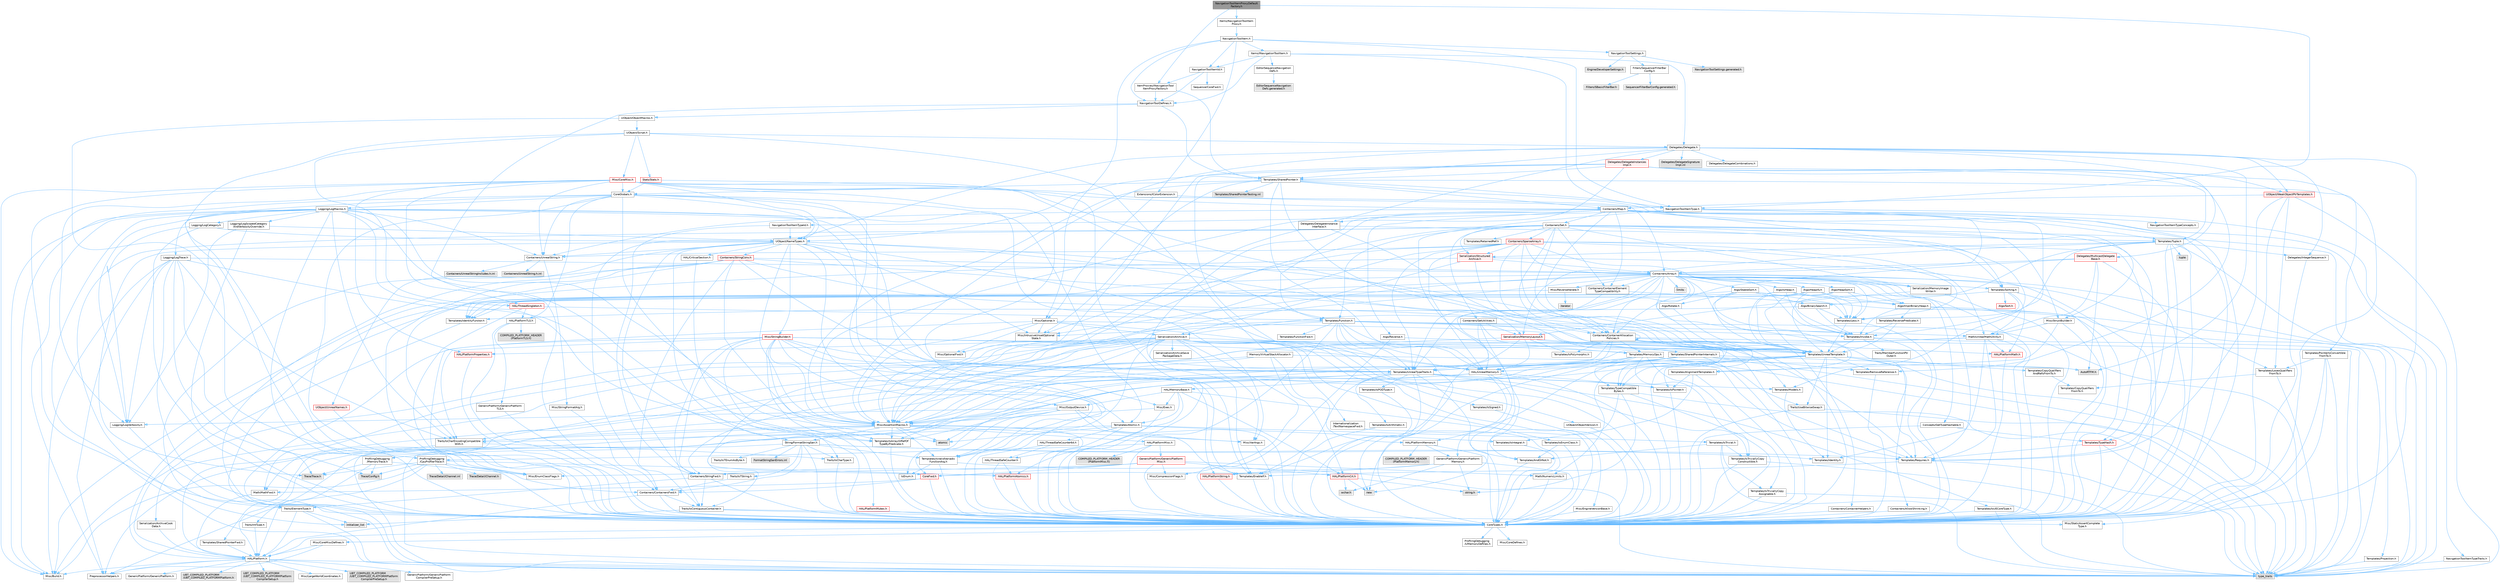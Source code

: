 digraph "NavigationToolItemProxyDefaultFactory.h"
{
 // INTERACTIVE_SVG=YES
 // LATEX_PDF_SIZE
  bgcolor="transparent";
  edge [fontname=Helvetica,fontsize=10,labelfontname=Helvetica,labelfontsize=10];
  node [fontname=Helvetica,fontsize=10,shape=box,height=0.2,width=0.4];
  Node1 [id="Node000001",label="NavigationToolItemProxyDefault\lFactory.h",height=0.2,width=0.4,color="gray40", fillcolor="grey60", style="filled", fontcolor="black",tooltip=" "];
  Node1 -> Node2 [id="edge1_Node000001_Node000002",color="steelblue1",style="solid",tooltip=" "];
  Node2 [id="Node000002",label="ItemProxies/INavigationTool\lItemProxyFactory.h",height=0.2,width=0.4,color="grey40", fillcolor="white", style="filled",URL="$db/d06/INavigationToolItemProxyFactory_8h.html",tooltip=" "];
  Node2 -> Node3 [id="edge2_Node000002_Node000003",color="steelblue1",style="solid",tooltip=" "];
  Node3 [id="Node000003",label="NavigationToolDefines.h",height=0.2,width=0.4,color="grey40", fillcolor="white", style="filled",URL="$d1/d31/NavigationToolDefines_8h.html",tooltip=" "];
  Node3 -> Node4 [id="edge3_Node000003_Node000004",color="steelblue1",style="solid",tooltip=" "];
  Node4 [id="Node000004",label="Containers/ContainersFwd.h",height=0.2,width=0.4,color="grey40", fillcolor="white", style="filled",URL="$d4/d0a/ContainersFwd_8h.html",tooltip=" "];
  Node4 -> Node5 [id="edge4_Node000004_Node000005",color="steelblue1",style="solid",tooltip=" "];
  Node5 [id="Node000005",label="HAL/Platform.h",height=0.2,width=0.4,color="grey40", fillcolor="white", style="filled",URL="$d9/dd0/Platform_8h.html",tooltip=" "];
  Node5 -> Node6 [id="edge5_Node000005_Node000006",color="steelblue1",style="solid",tooltip=" "];
  Node6 [id="Node000006",label="Misc/Build.h",height=0.2,width=0.4,color="grey40", fillcolor="white", style="filled",URL="$d3/dbb/Build_8h.html",tooltip=" "];
  Node5 -> Node7 [id="edge6_Node000005_Node000007",color="steelblue1",style="solid",tooltip=" "];
  Node7 [id="Node000007",label="Misc/LargeWorldCoordinates.h",height=0.2,width=0.4,color="grey40", fillcolor="white", style="filled",URL="$d2/dcb/LargeWorldCoordinates_8h.html",tooltip=" "];
  Node5 -> Node8 [id="edge7_Node000005_Node000008",color="steelblue1",style="solid",tooltip=" "];
  Node8 [id="Node000008",label="type_traits",height=0.2,width=0.4,color="grey60", fillcolor="#E0E0E0", style="filled",tooltip=" "];
  Node5 -> Node9 [id="edge8_Node000005_Node000009",color="steelblue1",style="solid",tooltip=" "];
  Node9 [id="Node000009",label="PreprocessorHelpers.h",height=0.2,width=0.4,color="grey40", fillcolor="white", style="filled",URL="$db/ddb/PreprocessorHelpers_8h.html",tooltip=" "];
  Node5 -> Node10 [id="edge9_Node000005_Node000010",color="steelblue1",style="solid",tooltip=" "];
  Node10 [id="Node000010",label="UBT_COMPILED_PLATFORM\l/UBT_COMPILED_PLATFORMPlatform\lCompilerPreSetup.h",height=0.2,width=0.4,color="grey60", fillcolor="#E0E0E0", style="filled",tooltip=" "];
  Node5 -> Node11 [id="edge10_Node000005_Node000011",color="steelblue1",style="solid",tooltip=" "];
  Node11 [id="Node000011",label="GenericPlatform/GenericPlatform\lCompilerPreSetup.h",height=0.2,width=0.4,color="grey40", fillcolor="white", style="filled",URL="$d9/dc8/GenericPlatformCompilerPreSetup_8h.html",tooltip=" "];
  Node5 -> Node12 [id="edge11_Node000005_Node000012",color="steelblue1",style="solid",tooltip=" "];
  Node12 [id="Node000012",label="GenericPlatform/GenericPlatform.h",height=0.2,width=0.4,color="grey40", fillcolor="white", style="filled",URL="$d6/d84/GenericPlatform_8h.html",tooltip=" "];
  Node5 -> Node13 [id="edge12_Node000005_Node000013",color="steelblue1",style="solid",tooltip=" "];
  Node13 [id="Node000013",label="UBT_COMPILED_PLATFORM\l/UBT_COMPILED_PLATFORMPlatform.h",height=0.2,width=0.4,color="grey60", fillcolor="#E0E0E0", style="filled",tooltip=" "];
  Node5 -> Node14 [id="edge13_Node000005_Node000014",color="steelblue1",style="solid",tooltip=" "];
  Node14 [id="Node000014",label="UBT_COMPILED_PLATFORM\l/UBT_COMPILED_PLATFORMPlatform\lCompilerSetup.h",height=0.2,width=0.4,color="grey60", fillcolor="#E0E0E0", style="filled",tooltip=" "];
  Node4 -> Node15 [id="edge14_Node000004_Node000015",color="steelblue1",style="solid",tooltip=" "];
  Node15 [id="Node000015",label="CoreTypes.h",height=0.2,width=0.4,color="grey40", fillcolor="white", style="filled",URL="$dc/dec/CoreTypes_8h.html",tooltip=" "];
  Node15 -> Node5 [id="edge15_Node000015_Node000005",color="steelblue1",style="solid",tooltip=" "];
  Node15 -> Node16 [id="edge16_Node000015_Node000016",color="steelblue1",style="solid",tooltip=" "];
  Node16 [id="Node000016",label="ProfilingDebugging\l/UMemoryDefines.h",height=0.2,width=0.4,color="grey40", fillcolor="white", style="filled",URL="$d2/da2/UMemoryDefines_8h.html",tooltip=" "];
  Node15 -> Node17 [id="edge17_Node000015_Node000017",color="steelblue1",style="solid",tooltip=" "];
  Node17 [id="Node000017",label="Misc/CoreMiscDefines.h",height=0.2,width=0.4,color="grey40", fillcolor="white", style="filled",URL="$da/d38/CoreMiscDefines_8h.html",tooltip=" "];
  Node17 -> Node5 [id="edge18_Node000017_Node000005",color="steelblue1",style="solid",tooltip=" "];
  Node17 -> Node9 [id="edge19_Node000017_Node000009",color="steelblue1",style="solid",tooltip=" "];
  Node15 -> Node18 [id="edge20_Node000015_Node000018",color="steelblue1",style="solid",tooltip=" "];
  Node18 [id="Node000018",label="Misc/CoreDefines.h",height=0.2,width=0.4,color="grey40", fillcolor="white", style="filled",URL="$d3/dd2/CoreDefines_8h.html",tooltip=" "];
  Node4 -> Node19 [id="edge21_Node000004_Node000019",color="steelblue1",style="solid",tooltip=" "];
  Node19 [id="Node000019",label="Traits/IsContiguousContainer.h",height=0.2,width=0.4,color="grey40", fillcolor="white", style="filled",URL="$d5/d3c/IsContiguousContainer_8h.html",tooltip=" "];
  Node19 -> Node15 [id="edge22_Node000019_Node000015",color="steelblue1",style="solid",tooltip=" "];
  Node19 -> Node20 [id="edge23_Node000019_Node000020",color="steelblue1",style="solid",tooltip=" "];
  Node20 [id="Node000020",label="Misc/StaticAssertComplete\lType.h",height=0.2,width=0.4,color="grey40", fillcolor="white", style="filled",URL="$d5/d4e/StaticAssertCompleteType_8h.html",tooltip=" "];
  Node19 -> Node21 [id="edge24_Node000019_Node000021",color="steelblue1",style="solid",tooltip=" "];
  Node21 [id="Node000021",label="initializer_list",height=0.2,width=0.4,color="grey60", fillcolor="#E0E0E0", style="filled",tooltip=" "];
  Node3 -> Node22 [id="edge25_Node000003_Node000022",color="steelblue1",style="solid",tooltip=" "];
  Node22 [id="Node000022",label="Templates/SharedPointer.h",height=0.2,width=0.4,color="grey40", fillcolor="white", style="filled",URL="$d2/d17/SharedPointer_8h.html",tooltip=" "];
  Node22 -> Node15 [id="edge26_Node000022_Node000015",color="steelblue1",style="solid",tooltip=" "];
  Node22 -> Node23 [id="edge27_Node000022_Node000023",color="steelblue1",style="solid",tooltip=" "];
  Node23 [id="Node000023",label="Misc/IntrusiveUnsetOptional\lState.h",height=0.2,width=0.4,color="grey40", fillcolor="white", style="filled",URL="$d2/d0a/IntrusiveUnsetOptionalState_8h.html",tooltip=" "];
  Node23 -> Node24 [id="edge28_Node000023_Node000024",color="steelblue1",style="solid",tooltip=" "];
  Node24 [id="Node000024",label="Misc/OptionalFwd.h",height=0.2,width=0.4,color="grey40", fillcolor="white", style="filled",URL="$dc/d50/OptionalFwd_8h.html",tooltip=" "];
  Node22 -> Node25 [id="edge29_Node000022_Node000025",color="steelblue1",style="solid",tooltip=" "];
  Node25 [id="Node000025",label="Templates/PointerIsConvertible\lFromTo.h",height=0.2,width=0.4,color="grey40", fillcolor="white", style="filled",URL="$d6/d65/PointerIsConvertibleFromTo_8h.html",tooltip=" "];
  Node25 -> Node15 [id="edge30_Node000025_Node000015",color="steelblue1",style="solid",tooltip=" "];
  Node25 -> Node20 [id="edge31_Node000025_Node000020",color="steelblue1",style="solid",tooltip=" "];
  Node25 -> Node26 [id="edge32_Node000025_Node000026",color="steelblue1",style="solid",tooltip=" "];
  Node26 [id="Node000026",label="Templates/LosesQualifiers\lFromTo.h",height=0.2,width=0.4,color="grey40", fillcolor="white", style="filled",URL="$d2/db3/LosesQualifiersFromTo_8h.html",tooltip=" "];
  Node26 -> Node27 [id="edge33_Node000026_Node000027",color="steelblue1",style="solid",tooltip=" "];
  Node27 [id="Node000027",label="Templates/CopyQualifiers\lFromTo.h",height=0.2,width=0.4,color="grey40", fillcolor="white", style="filled",URL="$d5/db4/CopyQualifiersFromTo_8h.html",tooltip=" "];
  Node26 -> Node8 [id="edge34_Node000026_Node000008",color="steelblue1",style="solid",tooltip=" "];
  Node25 -> Node8 [id="edge35_Node000025_Node000008",color="steelblue1",style="solid",tooltip=" "];
  Node22 -> Node28 [id="edge36_Node000022_Node000028",color="steelblue1",style="solid",tooltip=" "];
  Node28 [id="Node000028",label="Misc/AssertionMacros.h",height=0.2,width=0.4,color="grey40", fillcolor="white", style="filled",URL="$d0/dfa/AssertionMacros_8h.html",tooltip=" "];
  Node28 -> Node15 [id="edge37_Node000028_Node000015",color="steelblue1",style="solid",tooltip=" "];
  Node28 -> Node5 [id="edge38_Node000028_Node000005",color="steelblue1",style="solid",tooltip=" "];
  Node28 -> Node29 [id="edge39_Node000028_Node000029",color="steelblue1",style="solid",tooltip=" "];
  Node29 [id="Node000029",label="HAL/PlatformMisc.h",height=0.2,width=0.4,color="grey40", fillcolor="white", style="filled",URL="$d0/df5/PlatformMisc_8h.html",tooltip=" "];
  Node29 -> Node15 [id="edge40_Node000029_Node000015",color="steelblue1",style="solid",tooltip=" "];
  Node29 -> Node30 [id="edge41_Node000029_Node000030",color="steelblue1",style="solid",tooltip=" "];
  Node30 [id="Node000030",label="GenericPlatform/GenericPlatform\lMisc.h",height=0.2,width=0.4,color="red", fillcolor="#FFF0F0", style="filled",URL="$db/d9a/GenericPlatformMisc_8h.html",tooltip=" "];
  Node30 -> Node31 [id="edge42_Node000030_Node000031",color="steelblue1",style="solid",tooltip=" "];
  Node31 [id="Node000031",label="Containers/StringFwd.h",height=0.2,width=0.4,color="grey40", fillcolor="white", style="filled",URL="$df/d37/StringFwd_8h.html",tooltip=" "];
  Node31 -> Node15 [id="edge43_Node000031_Node000015",color="steelblue1",style="solid",tooltip=" "];
  Node31 -> Node32 [id="edge44_Node000031_Node000032",color="steelblue1",style="solid",tooltip=" "];
  Node32 [id="Node000032",label="Traits/ElementType.h",height=0.2,width=0.4,color="grey40", fillcolor="white", style="filled",URL="$d5/d4f/ElementType_8h.html",tooltip=" "];
  Node32 -> Node5 [id="edge45_Node000032_Node000005",color="steelblue1",style="solid",tooltip=" "];
  Node32 -> Node21 [id="edge46_Node000032_Node000021",color="steelblue1",style="solid",tooltip=" "];
  Node32 -> Node8 [id="edge47_Node000032_Node000008",color="steelblue1",style="solid",tooltip=" "];
  Node31 -> Node19 [id="edge48_Node000031_Node000019",color="steelblue1",style="solid",tooltip=" "];
  Node30 -> Node33 [id="edge49_Node000030_Node000033",color="steelblue1",style="solid",tooltip=" "];
  Node33 [id="Node000033",label="CoreFwd.h",height=0.2,width=0.4,color="red", fillcolor="#FFF0F0", style="filled",URL="$d1/d1e/CoreFwd_8h.html",tooltip=" "];
  Node33 -> Node15 [id="edge50_Node000033_Node000015",color="steelblue1",style="solid",tooltip=" "];
  Node33 -> Node4 [id="edge51_Node000033_Node000004",color="steelblue1",style="solid",tooltip=" "];
  Node33 -> Node34 [id="edge52_Node000033_Node000034",color="steelblue1",style="solid",tooltip=" "];
  Node34 [id="Node000034",label="Math/MathFwd.h",height=0.2,width=0.4,color="grey40", fillcolor="white", style="filled",URL="$d2/d10/MathFwd_8h.html",tooltip=" "];
  Node34 -> Node5 [id="edge53_Node000034_Node000005",color="steelblue1",style="solid",tooltip=" "];
  Node30 -> Node15 [id="edge54_Node000030_Node000015",color="steelblue1",style="solid",tooltip=" "];
  Node30 -> Node37 [id="edge55_Node000030_Node000037",color="steelblue1",style="solid",tooltip=" "];
  Node37 [id="Node000037",label="HAL/PlatformCrt.h",height=0.2,width=0.4,color="red", fillcolor="#FFF0F0", style="filled",URL="$d8/d75/PlatformCrt_8h.html",tooltip=" "];
  Node37 -> Node38 [id="edge56_Node000037_Node000038",color="steelblue1",style="solid",tooltip=" "];
  Node38 [id="Node000038",label="new",height=0.2,width=0.4,color="grey60", fillcolor="#E0E0E0", style="filled",tooltip=" "];
  Node37 -> Node39 [id="edge57_Node000037_Node000039",color="steelblue1",style="solid",tooltip=" "];
  Node39 [id="Node000039",label="wchar.h",height=0.2,width=0.4,color="grey60", fillcolor="#E0E0E0", style="filled",tooltip=" "];
  Node37 -> Node46 [id="edge58_Node000037_Node000046",color="steelblue1",style="solid",tooltip=" "];
  Node46 [id="Node000046",label="string.h",height=0.2,width=0.4,color="grey60", fillcolor="#E0E0E0", style="filled",tooltip=" "];
  Node30 -> Node47 [id="edge59_Node000030_Node000047",color="steelblue1",style="solid",tooltip=" "];
  Node47 [id="Node000047",label="Math/NumericLimits.h",height=0.2,width=0.4,color="grey40", fillcolor="white", style="filled",URL="$df/d1b/NumericLimits_8h.html",tooltip=" "];
  Node47 -> Node15 [id="edge60_Node000047_Node000015",color="steelblue1",style="solid",tooltip=" "];
  Node30 -> Node48 [id="edge61_Node000030_Node000048",color="steelblue1",style="solid",tooltip=" "];
  Node48 [id="Node000048",label="Misc/CompressionFlags.h",height=0.2,width=0.4,color="grey40", fillcolor="white", style="filled",URL="$d9/d76/CompressionFlags_8h.html",tooltip=" "];
  Node30 -> Node49 [id="edge62_Node000030_Node000049",color="steelblue1",style="solid",tooltip=" "];
  Node49 [id="Node000049",label="Misc/EnumClassFlags.h",height=0.2,width=0.4,color="grey40", fillcolor="white", style="filled",URL="$d8/de7/EnumClassFlags_8h.html",tooltip=" "];
  Node29 -> Node52 [id="edge63_Node000029_Node000052",color="steelblue1",style="solid",tooltip=" "];
  Node52 [id="Node000052",label="COMPILED_PLATFORM_HEADER\l(PlatformMisc.h)",height=0.2,width=0.4,color="grey60", fillcolor="#E0E0E0", style="filled",tooltip=" "];
  Node29 -> Node53 [id="edge64_Node000029_Node000053",color="steelblue1",style="solid",tooltip=" "];
  Node53 [id="Node000053",label="ProfilingDebugging\l/CpuProfilerTrace.h",height=0.2,width=0.4,color="grey40", fillcolor="white", style="filled",URL="$da/dcb/CpuProfilerTrace_8h.html",tooltip=" "];
  Node53 -> Node15 [id="edge65_Node000053_Node000015",color="steelblue1",style="solid",tooltip=" "];
  Node53 -> Node4 [id="edge66_Node000053_Node000004",color="steelblue1",style="solid",tooltip=" "];
  Node53 -> Node54 [id="edge67_Node000053_Node000054",color="steelblue1",style="solid",tooltip=" "];
  Node54 [id="Node000054",label="HAL/PlatformAtomics.h",height=0.2,width=0.4,color="red", fillcolor="#FFF0F0", style="filled",URL="$d3/d36/PlatformAtomics_8h.html",tooltip=" "];
  Node54 -> Node15 [id="edge68_Node000054_Node000015",color="steelblue1",style="solid",tooltip=" "];
  Node53 -> Node9 [id="edge69_Node000053_Node000009",color="steelblue1",style="solid",tooltip=" "];
  Node53 -> Node6 [id="edge70_Node000053_Node000006",color="steelblue1",style="solid",tooltip=" "];
  Node53 -> Node57 [id="edge71_Node000053_Node000057",color="steelblue1",style="solid",tooltip=" "];
  Node57 [id="Node000057",label="Trace/Config.h",height=0.2,width=0.4,color="grey60", fillcolor="#E0E0E0", style="filled",tooltip=" "];
  Node53 -> Node58 [id="edge72_Node000053_Node000058",color="steelblue1",style="solid",tooltip=" "];
  Node58 [id="Node000058",label="Trace/Detail/Channel.h",height=0.2,width=0.4,color="grey60", fillcolor="#E0E0E0", style="filled",tooltip=" "];
  Node53 -> Node59 [id="edge73_Node000053_Node000059",color="steelblue1",style="solid",tooltip=" "];
  Node59 [id="Node000059",label="Trace/Detail/Channel.inl",height=0.2,width=0.4,color="grey60", fillcolor="#E0E0E0", style="filled",tooltip=" "];
  Node53 -> Node60 [id="edge74_Node000053_Node000060",color="steelblue1",style="solid",tooltip=" "];
  Node60 [id="Node000060",label="Trace/Trace.h",height=0.2,width=0.4,color="grey60", fillcolor="#E0E0E0", style="filled",tooltip=" "];
  Node28 -> Node9 [id="edge75_Node000028_Node000009",color="steelblue1",style="solid",tooltip=" "];
  Node28 -> Node61 [id="edge76_Node000028_Node000061",color="steelblue1",style="solid",tooltip=" "];
  Node61 [id="Node000061",label="Templates/EnableIf.h",height=0.2,width=0.4,color="grey40", fillcolor="white", style="filled",URL="$d7/d60/EnableIf_8h.html",tooltip=" "];
  Node61 -> Node15 [id="edge77_Node000061_Node000015",color="steelblue1",style="solid",tooltip=" "];
  Node28 -> Node62 [id="edge78_Node000028_Node000062",color="steelblue1",style="solid",tooltip=" "];
  Node62 [id="Node000062",label="Templates/IsArrayOrRefOf\lTypeByPredicate.h",height=0.2,width=0.4,color="grey40", fillcolor="white", style="filled",URL="$d6/da1/IsArrayOrRefOfTypeByPredicate_8h.html",tooltip=" "];
  Node62 -> Node15 [id="edge79_Node000062_Node000015",color="steelblue1",style="solid",tooltip=" "];
  Node28 -> Node63 [id="edge80_Node000028_Node000063",color="steelblue1",style="solid",tooltip=" "];
  Node63 [id="Node000063",label="Templates/IsValidVariadic\lFunctionArg.h",height=0.2,width=0.4,color="grey40", fillcolor="white", style="filled",URL="$d0/dc8/IsValidVariadicFunctionArg_8h.html",tooltip=" "];
  Node63 -> Node15 [id="edge81_Node000063_Node000015",color="steelblue1",style="solid",tooltip=" "];
  Node63 -> Node64 [id="edge82_Node000063_Node000064",color="steelblue1",style="solid",tooltip=" "];
  Node64 [id="Node000064",label="IsEnum.h",height=0.2,width=0.4,color="grey40", fillcolor="white", style="filled",URL="$d4/de5/IsEnum_8h.html",tooltip=" "];
  Node63 -> Node8 [id="edge83_Node000063_Node000008",color="steelblue1",style="solid",tooltip=" "];
  Node28 -> Node65 [id="edge84_Node000028_Node000065",color="steelblue1",style="solid",tooltip=" "];
  Node65 [id="Node000065",label="Traits/IsCharEncodingCompatible\lWith.h",height=0.2,width=0.4,color="grey40", fillcolor="white", style="filled",URL="$df/dd1/IsCharEncodingCompatibleWith_8h.html",tooltip=" "];
  Node65 -> Node8 [id="edge85_Node000065_Node000008",color="steelblue1",style="solid",tooltip=" "];
  Node65 -> Node66 [id="edge86_Node000065_Node000066",color="steelblue1",style="solid",tooltip=" "];
  Node66 [id="Node000066",label="Traits/IsCharType.h",height=0.2,width=0.4,color="grey40", fillcolor="white", style="filled",URL="$db/d51/IsCharType_8h.html",tooltip=" "];
  Node66 -> Node15 [id="edge87_Node000066_Node000015",color="steelblue1",style="solid",tooltip=" "];
  Node28 -> Node67 [id="edge88_Node000028_Node000067",color="steelblue1",style="solid",tooltip=" "];
  Node67 [id="Node000067",label="Misc/VarArgs.h",height=0.2,width=0.4,color="grey40", fillcolor="white", style="filled",URL="$d5/d6f/VarArgs_8h.html",tooltip=" "];
  Node67 -> Node15 [id="edge89_Node000067_Node000015",color="steelblue1",style="solid",tooltip=" "];
  Node28 -> Node68 [id="edge90_Node000028_Node000068",color="steelblue1",style="solid",tooltip=" "];
  Node68 [id="Node000068",label="String/FormatStringSan.h",height=0.2,width=0.4,color="grey40", fillcolor="white", style="filled",URL="$d3/d8b/FormatStringSan_8h.html",tooltip=" "];
  Node68 -> Node8 [id="edge91_Node000068_Node000008",color="steelblue1",style="solid",tooltip=" "];
  Node68 -> Node15 [id="edge92_Node000068_Node000015",color="steelblue1",style="solid",tooltip=" "];
  Node68 -> Node69 [id="edge93_Node000068_Node000069",color="steelblue1",style="solid",tooltip=" "];
  Node69 [id="Node000069",label="Templates/Requires.h",height=0.2,width=0.4,color="grey40", fillcolor="white", style="filled",URL="$dc/d96/Requires_8h.html",tooltip=" "];
  Node69 -> Node61 [id="edge94_Node000069_Node000061",color="steelblue1",style="solid",tooltip=" "];
  Node69 -> Node8 [id="edge95_Node000069_Node000008",color="steelblue1",style="solid",tooltip=" "];
  Node68 -> Node70 [id="edge96_Node000068_Node000070",color="steelblue1",style="solid",tooltip=" "];
  Node70 [id="Node000070",label="Templates/Identity.h",height=0.2,width=0.4,color="grey40", fillcolor="white", style="filled",URL="$d0/dd5/Identity_8h.html",tooltip=" "];
  Node68 -> Node63 [id="edge97_Node000068_Node000063",color="steelblue1",style="solid",tooltip=" "];
  Node68 -> Node66 [id="edge98_Node000068_Node000066",color="steelblue1",style="solid",tooltip=" "];
  Node68 -> Node71 [id="edge99_Node000068_Node000071",color="steelblue1",style="solid",tooltip=" "];
  Node71 [id="Node000071",label="Traits/IsTEnumAsByte.h",height=0.2,width=0.4,color="grey40", fillcolor="white", style="filled",URL="$d1/de6/IsTEnumAsByte_8h.html",tooltip=" "];
  Node68 -> Node72 [id="edge100_Node000068_Node000072",color="steelblue1",style="solid",tooltip=" "];
  Node72 [id="Node000072",label="Traits/IsTString.h",height=0.2,width=0.4,color="grey40", fillcolor="white", style="filled",URL="$d0/df8/IsTString_8h.html",tooltip=" "];
  Node72 -> Node4 [id="edge101_Node000072_Node000004",color="steelblue1",style="solid",tooltip=" "];
  Node68 -> Node4 [id="edge102_Node000068_Node000004",color="steelblue1",style="solid",tooltip=" "];
  Node68 -> Node73 [id="edge103_Node000068_Node000073",color="steelblue1",style="solid",tooltip=" "];
  Node73 [id="Node000073",label="FormatStringSanErrors.inl",height=0.2,width=0.4,color="grey60", fillcolor="#E0E0E0", style="filled",tooltip=" "];
  Node28 -> Node74 [id="edge104_Node000028_Node000074",color="steelblue1",style="solid",tooltip=" "];
  Node74 [id="Node000074",label="atomic",height=0.2,width=0.4,color="grey60", fillcolor="#E0E0E0", style="filled",tooltip=" "];
  Node22 -> Node75 [id="edge105_Node000022_Node000075",color="steelblue1",style="solid",tooltip=" "];
  Node75 [id="Node000075",label="HAL/UnrealMemory.h",height=0.2,width=0.4,color="grey40", fillcolor="white", style="filled",URL="$d9/d96/UnrealMemory_8h.html",tooltip=" "];
  Node75 -> Node15 [id="edge106_Node000075_Node000015",color="steelblue1",style="solid",tooltip=" "];
  Node75 -> Node76 [id="edge107_Node000075_Node000076",color="steelblue1",style="solid",tooltip=" "];
  Node76 [id="Node000076",label="GenericPlatform/GenericPlatform\lMemory.h",height=0.2,width=0.4,color="grey40", fillcolor="white", style="filled",URL="$dd/d22/GenericPlatformMemory_8h.html",tooltip=" "];
  Node76 -> Node33 [id="edge108_Node000076_Node000033",color="steelblue1",style="solid",tooltip=" "];
  Node76 -> Node15 [id="edge109_Node000076_Node000015",color="steelblue1",style="solid",tooltip=" "];
  Node76 -> Node77 [id="edge110_Node000076_Node000077",color="steelblue1",style="solid",tooltip=" "];
  Node77 [id="Node000077",label="HAL/PlatformString.h",height=0.2,width=0.4,color="red", fillcolor="#FFF0F0", style="filled",URL="$db/db5/PlatformString_8h.html",tooltip=" "];
  Node77 -> Node15 [id="edge111_Node000077_Node000015",color="steelblue1",style="solid",tooltip=" "];
  Node76 -> Node46 [id="edge112_Node000076_Node000046",color="steelblue1",style="solid",tooltip=" "];
  Node76 -> Node39 [id="edge113_Node000076_Node000039",color="steelblue1",style="solid",tooltip=" "];
  Node75 -> Node79 [id="edge114_Node000075_Node000079",color="steelblue1",style="solid",tooltip=" "];
  Node79 [id="Node000079",label="HAL/MemoryBase.h",height=0.2,width=0.4,color="grey40", fillcolor="white", style="filled",URL="$d6/d9f/MemoryBase_8h.html",tooltip=" "];
  Node79 -> Node15 [id="edge115_Node000079_Node000015",color="steelblue1",style="solid",tooltip=" "];
  Node79 -> Node54 [id="edge116_Node000079_Node000054",color="steelblue1",style="solid",tooltip=" "];
  Node79 -> Node37 [id="edge117_Node000079_Node000037",color="steelblue1",style="solid",tooltip=" "];
  Node79 -> Node80 [id="edge118_Node000079_Node000080",color="steelblue1",style="solid",tooltip=" "];
  Node80 [id="Node000080",label="Misc/Exec.h",height=0.2,width=0.4,color="grey40", fillcolor="white", style="filled",URL="$de/ddb/Exec_8h.html",tooltip=" "];
  Node80 -> Node15 [id="edge119_Node000080_Node000015",color="steelblue1",style="solid",tooltip=" "];
  Node80 -> Node28 [id="edge120_Node000080_Node000028",color="steelblue1",style="solid",tooltip=" "];
  Node79 -> Node81 [id="edge121_Node000079_Node000081",color="steelblue1",style="solid",tooltip=" "];
  Node81 [id="Node000081",label="Misc/OutputDevice.h",height=0.2,width=0.4,color="grey40", fillcolor="white", style="filled",URL="$d7/d32/OutputDevice_8h.html",tooltip=" "];
  Node81 -> Node33 [id="edge122_Node000081_Node000033",color="steelblue1",style="solid",tooltip=" "];
  Node81 -> Node15 [id="edge123_Node000081_Node000015",color="steelblue1",style="solid",tooltip=" "];
  Node81 -> Node82 [id="edge124_Node000081_Node000082",color="steelblue1",style="solid",tooltip=" "];
  Node82 [id="Node000082",label="Logging/LogVerbosity.h",height=0.2,width=0.4,color="grey40", fillcolor="white", style="filled",URL="$d2/d8f/LogVerbosity_8h.html",tooltip=" "];
  Node82 -> Node15 [id="edge125_Node000082_Node000015",color="steelblue1",style="solid",tooltip=" "];
  Node81 -> Node67 [id="edge126_Node000081_Node000067",color="steelblue1",style="solid",tooltip=" "];
  Node81 -> Node62 [id="edge127_Node000081_Node000062",color="steelblue1",style="solid",tooltip=" "];
  Node81 -> Node63 [id="edge128_Node000081_Node000063",color="steelblue1",style="solid",tooltip=" "];
  Node81 -> Node65 [id="edge129_Node000081_Node000065",color="steelblue1",style="solid",tooltip=" "];
  Node79 -> Node83 [id="edge130_Node000079_Node000083",color="steelblue1",style="solid",tooltip=" "];
  Node83 [id="Node000083",label="Templates/Atomic.h",height=0.2,width=0.4,color="grey40", fillcolor="white", style="filled",URL="$d3/d91/Atomic_8h.html",tooltip=" "];
  Node83 -> Node84 [id="edge131_Node000083_Node000084",color="steelblue1",style="solid",tooltip=" "];
  Node84 [id="Node000084",label="HAL/ThreadSafeCounter.h",height=0.2,width=0.4,color="grey40", fillcolor="white", style="filled",URL="$dc/dc9/ThreadSafeCounter_8h.html",tooltip=" "];
  Node84 -> Node15 [id="edge132_Node000084_Node000015",color="steelblue1",style="solid",tooltip=" "];
  Node84 -> Node54 [id="edge133_Node000084_Node000054",color="steelblue1",style="solid",tooltip=" "];
  Node83 -> Node85 [id="edge134_Node000083_Node000085",color="steelblue1",style="solid",tooltip=" "];
  Node85 [id="Node000085",label="HAL/ThreadSafeCounter64.h",height=0.2,width=0.4,color="grey40", fillcolor="white", style="filled",URL="$d0/d12/ThreadSafeCounter64_8h.html",tooltip=" "];
  Node85 -> Node15 [id="edge135_Node000085_Node000015",color="steelblue1",style="solid",tooltip=" "];
  Node85 -> Node84 [id="edge136_Node000085_Node000084",color="steelblue1",style="solid",tooltip=" "];
  Node83 -> Node86 [id="edge137_Node000083_Node000086",color="steelblue1",style="solid",tooltip=" "];
  Node86 [id="Node000086",label="Templates/IsIntegral.h",height=0.2,width=0.4,color="grey40", fillcolor="white", style="filled",URL="$da/d64/IsIntegral_8h.html",tooltip=" "];
  Node86 -> Node15 [id="edge138_Node000086_Node000015",color="steelblue1",style="solid",tooltip=" "];
  Node83 -> Node87 [id="edge139_Node000083_Node000087",color="steelblue1",style="solid",tooltip=" "];
  Node87 [id="Node000087",label="Templates/IsTrivial.h",height=0.2,width=0.4,color="grey40", fillcolor="white", style="filled",URL="$da/d4c/IsTrivial_8h.html",tooltip=" "];
  Node87 -> Node88 [id="edge140_Node000087_Node000088",color="steelblue1",style="solid",tooltip=" "];
  Node88 [id="Node000088",label="Templates/AndOrNot.h",height=0.2,width=0.4,color="grey40", fillcolor="white", style="filled",URL="$db/d0a/AndOrNot_8h.html",tooltip=" "];
  Node88 -> Node15 [id="edge141_Node000088_Node000015",color="steelblue1",style="solid",tooltip=" "];
  Node87 -> Node89 [id="edge142_Node000087_Node000089",color="steelblue1",style="solid",tooltip=" "];
  Node89 [id="Node000089",label="Templates/IsTriviallyCopy\lConstructible.h",height=0.2,width=0.4,color="grey40", fillcolor="white", style="filled",URL="$d3/d78/IsTriviallyCopyConstructible_8h.html",tooltip=" "];
  Node89 -> Node15 [id="edge143_Node000089_Node000015",color="steelblue1",style="solid",tooltip=" "];
  Node89 -> Node8 [id="edge144_Node000089_Node000008",color="steelblue1",style="solid",tooltip=" "];
  Node87 -> Node90 [id="edge145_Node000087_Node000090",color="steelblue1",style="solid",tooltip=" "];
  Node90 [id="Node000090",label="Templates/IsTriviallyCopy\lAssignable.h",height=0.2,width=0.4,color="grey40", fillcolor="white", style="filled",URL="$d2/df2/IsTriviallyCopyAssignable_8h.html",tooltip=" "];
  Node90 -> Node15 [id="edge146_Node000090_Node000015",color="steelblue1",style="solid",tooltip=" "];
  Node90 -> Node8 [id="edge147_Node000090_Node000008",color="steelblue1",style="solid",tooltip=" "];
  Node87 -> Node8 [id="edge148_Node000087_Node000008",color="steelblue1",style="solid",tooltip=" "];
  Node83 -> Node91 [id="edge149_Node000083_Node000091",color="steelblue1",style="solid",tooltip=" "];
  Node91 [id="Node000091",label="Traits/IntType.h",height=0.2,width=0.4,color="grey40", fillcolor="white", style="filled",URL="$d7/deb/IntType_8h.html",tooltip=" "];
  Node91 -> Node5 [id="edge150_Node000091_Node000005",color="steelblue1",style="solid",tooltip=" "];
  Node83 -> Node74 [id="edge151_Node000083_Node000074",color="steelblue1",style="solid",tooltip=" "];
  Node75 -> Node92 [id="edge152_Node000075_Node000092",color="steelblue1",style="solid",tooltip=" "];
  Node92 [id="Node000092",label="HAL/PlatformMemory.h",height=0.2,width=0.4,color="grey40", fillcolor="white", style="filled",URL="$de/d68/PlatformMemory_8h.html",tooltip=" "];
  Node92 -> Node15 [id="edge153_Node000092_Node000015",color="steelblue1",style="solid",tooltip=" "];
  Node92 -> Node76 [id="edge154_Node000092_Node000076",color="steelblue1",style="solid",tooltip=" "];
  Node92 -> Node93 [id="edge155_Node000092_Node000093",color="steelblue1",style="solid",tooltip=" "];
  Node93 [id="Node000093",label="COMPILED_PLATFORM_HEADER\l(PlatformMemory.h)",height=0.2,width=0.4,color="grey60", fillcolor="#E0E0E0", style="filled",tooltip=" "];
  Node75 -> Node94 [id="edge156_Node000075_Node000094",color="steelblue1",style="solid",tooltip=" "];
  Node94 [id="Node000094",label="ProfilingDebugging\l/MemoryTrace.h",height=0.2,width=0.4,color="grey40", fillcolor="white", style="filled",URL="$da/dd7/MemoryTrace_8h.html",tooltip=" "];
  Node94 -> Node5 [id="edge157_Node000094_Node000005",color="steelblue1",style="solid",tooltip=" "];
  Node94 -> Node49 [id="edge158_Node000094_Node000049",color="steelblue1",style="solid",tooltip=" "];
  Node94 -> Node57 [id="edge159_Node000094_Node000057",color="steelblue1",style="solid",tooltip=" "];
  Node94 -> Node60 [id="edge160_Node000094_Node000060",color="steelblue1",style="solid",tooltip=" "];
  Node75 -> Node95 [id="edge161_Node000075_Node000095",color="steelblue1",style="solid",tooltip=" "];
  Node95 [id="Node000095",label="Templates/IsPointer.h",height=0.2,width=0.4,color="grey40", fillcolor="white", style="filled",URL="$d7/d05/IsPointer_8h.html",tooltip=" "];
  Node95 -> Node15 [id="edge162_Node000095_Node000015",color="steelblue1",style="solid",tooltip=" "];
  Node22 -> Node96 [id="edge163_Node000022_Node000096",color="steelblue1",style="solid",tooltip=" "];
  Node96 [id="Node000096",label="Containers/Array.h",height=0.2,width=0.4,color="grey40", fillcolor="white", style="filled",URL="$df/dd0/Array_8h.html",tooltip=" "];
  Node96 -> Node15 [id="edge164_Node000096_Node000015",color="steelblue1",style="solid",tooltip=" "];
  Node96 -> Node28 [id="edge165_Node000096_Node000028",color="steelblue1",style="solid",tooltip=" "];
  Node96 -> Node23 [id="edge166_Node000096_Node000023",color="steelblue1",style="solid",tooltip=" "];
  Node96 -> Node97 [id="edge167_Node000096_Node000097",color="steelblue1",style="solid",tooltip=" "];
  Node97 [id="Node000097",label="Misc/ReverseIterate.h",height=0.2,width=0.4,color="grey40", fillcolor="white", style="filled",URL="$db/de3/ReverseIterate_8h.html",tooltip=" "];
  Node97 -> Node5 [id="edge168_Node000097_Node000005",color="steelblue1",style="solid",tooltip=" "];
  Node97 -> Node98 [id="edge169_Node000097_Node000098",color="steelblue1",style="solid",tooltip=" "];
  Node98 [id="Node000098",label="iterator",height=0.2,width=0.4,color="grey60", fillcolor="#E0E0E0", style="filled",tooltip=" "];
  Node96 -> Node75 [id="edge170_Node000096_Node000075",color="steelblue1",style="solid",tooltip=" "];
  Node96 -> Node99 [id="edge171_Node000096_Node000099",color="steelblue1",style="solid",tooltip=" "];
  Node99 [id="Node000099",label="Templates/UnrealTypeTraits.h",height=0.2,width=0.4,color="grey40", fillcolor="white", style="filled",URL="$d2/d2d/UnrealTypeTraits_8h.html",tooltip=" "];
  Node99 -> Node15 [id="edge172_Node000099_Node000015",color="steelblue1",style="solid",tooltip=" "];
  Node99 -> Node95 [id="edge173_Node000099_Node000095",color="steelblue1",style="solid",tooltip=" "];
  Node99 -> Node28 [id="edge174_Node000099_Node000028",color="steelblue1",style="solid",tooltip=" "];
  Node99 -> Node88 [id="edge175_Node000099_Node000088",color="steelblue1",style="solid",tooltip=" "];
  Node99 -> Node61 [id="edge176_Node000099_Node000061",color="steelblue1",style="solid",tooltip=" "];
  Node99 -> Node100 [id="edge177_Node000099_Node000100",color="steelblue1",style="solid",tooltip=" "];
  Node100 [id="Node000100",label="Templates/IsArithmetic.h",height=0.2,width=0.4,color="grey40", fillcolor="white", style="filled",URL="$d2/d5d/IsArithmetic_8h.html",tooltip=" "];
  Node100 -> Node15 [id="edge178_Node000100_Node000015",color="steelblue1",style="solid",tooltip=" "];
  Node99 -> Node64 [id="edge179_Node000099_Node000064",color="steelblue1",style="solid",tooltip=" "];
  Node99 -> Node101 [id="edge180_Node000099_Node000101",color="steelblue1",style="solid",tooltip=" "];
  Node101 [id="Node000101",label="Templates/Models.h",height=0.2,width=0.4,color="grey40", fillcolor="white", style="filled",URL="$d3/d0c/Models_8h.html",tooltip=" "];
  Node101 -> Node70 [id="edge181_Node000101_Node000070",color="steelblue1",style="solid",tooltip=" "];
  Node99 -> Node102 [id="edge182_Node000099_Node000102",color="steelblue1",style="solid",tooltip=" "];
  Node102 [id="Node000102",label="Templates/IsPODType.h",height=0.2,width=0.4,color="grey40", fillcolor="white", style="filled",URL="$d7/db1/IsPODType_8h.html",tooltip=" "];
  Node102 -> Node15 [id="edge183_Node000102_Node000015",color="steelblue1",style="solid",tooltip=" "];
  Node99 -> Node103 [id="edge184_Node000099_Node000103",color="steelblue1",style="solid",tooltip=" "];
  Node103 [id="Node000103",label="Templates/IsUECoreType.h",height=0.2,width=0.4,color="grey40", fillcolor="white", style="filled",URL="$d1/db8/IsUECoreType_8h.html",tooltip=" "];
  Node103 -> Node15 [id="edge185_Node000103_Node000015",color="steelblue1",style="solid",tooltip=" "];
  Node103 -> Node8 [id="edge186_Node000103_Node000008",color="steelblue1",style="solid",tooltip=" "];
  Node99 -> Node89 [id="edge187_Node000099_Node000089",color="steelblue1",style="solid",tooltip=" "];
  Node96 -> Node104 [id="edge188_Node000096_Node000104",color="steelblue1",style="solid",tooltip=" "];
  Node104 [id="Node000104",label="Templates/UnrealTemplate.h",height=0.2,width=0.4,color="grey40", fillcolor="white", style="filled",URL="$d4/d24/UnrealTemplate_8h.html",tooltip=" "];
  Node104 -> Node15 [id="edge189_Node000104_Node000015",color="steelblue1",style="solid",tooltip=" "];
  Node104 -> Node95 [id="edge190_Node000104_Node000095",color="steelblue1",style="solid",tooltip=" "];
  Node104 -> Node75 [id="edge191_Node000104_Node000075",color="steelblue1",style="solid",tooltip=" "];
  Node104 -> Node105 [id="edge192_Node000104_Node000105",color="steelblue1",style="solid",tooltip=" "];
  Node105 [id="Node000105",label="Templates/CopyQualifiers\lAndRefsFromTo.h",height=0.2,width=0.4,color="grey40", fillcolor="white", style="filled",URL="$d3/db3/CopyQualifiersAndRefsFromTo_8h.html",tooltip=" "];
  Node105 -> Node27 [id="edge193_Node000105_Node000027",color="steelblue1",style="solid",tooltip=" "];
  Node104 -> Node99 [id="edge194_Node000104_Node000099",color="steelblue1",style="solid",tooltip=" "];
  Node104 -> Node106 [id="edge195_Node000104_Node000106",color="steelblue1",style="solid",tooltip=" "];
  Node106 [id="Node000106",label="Templates/RemoveReference.h",height=0.2,width=0.4,color="grey40", fillcolor="white", style="filled",URL="$da/dbe/RemoveReference_8h.html",tooltip=" "];
  Node106 -> Node15 [id="edge196_Node000106_Node000015",color="steelblue1",style="solid",tooltip=" "];
  Node104 -> Node69 [id="edge197_Node000104_Node000069",color="steelblue1",style="solid",tooltip=" "];
  Node104 -> Node107 [id="edge198_Node000104_Node000107",color="steelblue1",style="solid",tooltip=" "];
  Node107 [id="Node000107",label="Templates/TypeCompatible\lBytes.h",height=0.2,width=0.4,color="grey40", fillcolor="white", style="filled",URL="$df/d0a/TypeCompatibleBytes_8h.html",tooltip=" "];
  Node107 -> Node15 [id="edge199_Node000107_Node000015",color="steelblue1",style="solid",tooltip=" "];
  Node107 -> Node46 [id="edge200_Node000107_Node000046",color="steelblue1",style="solid",tooltip=" "];
  Node107 -> Node38 [id="edge201_Node000107_Node000038",color="steelblue1",style="solid",tooltip=" "];
  Node107 -> Node8 [id="edge202_Node000107_Node000008",color="steelblue1",style="solid",tooltip=" "];
  Node104 -> Node70 [id="edge203_Node000104_Node000070",color="steelblue1",style="solid",tooltip=" "];
  Node104 -> Node19 [id="edge204_Node000104_Node000019",color="steelblue1",style="solid",tooltip=" "];
  Node104 -> Node108 [id="edge205_Node000104_Node000108",color="steelblue1",style="solid",tooltip=" "];
  Node108 [id="Node000108",label="Traits/UseBitwiseSwap.h",height=0.2,width=0.4,color="grey40", fillcolor="white", style="filled",URL="$db/df3/UseBitwiseSwap_8h.html",tooltip=" "];
  Node108 -> Node15 [id="edge206_Node000108_Node000015",color="steelblue1",style="solid",tooltip=" "];
  Node108 -> Node8 [id="edge207_Node000108_Node000008",color="steelblue1",style="solid",tooltip=" "];
  Node104 -> Node8 [id="edge208_Node000104_Node000008",color="steelblue1",style="solid",tooltip=" "];
  Node96 -> Node109 [id="edge209_Node000096_Node000109",color="steelblue1",style="solid",tooltip=" "];
  Node109 [id="Node000109",label="Containers/AllowShrinking.h",height=0.2,width=0.4,color="grey40", fillcolor="white", style="filled",URL="$d7/d1a/AllowShrinking_8h.html",tooltip=" "];
  Node109 -> Node15 [id="edge210_Node000109_Node000015",color="steelblue1",style="solid",tooltip=" "];
  Node96 -> Node110 [id="edge211_Node000096_Node000110",color="steelblue1",style="solid",tooltip=" "];
  Node110 [id="Node000110",label="Containers/ContainerAllocation\lPolicies.h",height=0.2,width=0.4,color="grey40", fillcolor="white", style="filled",URL="$d7/dff/ContainerAllocationPolicies_8h.html",tooltip=" "];
  Node110 -> Node15 [id="edge212_Node000110_Node000015",color="steelblue1",style="solid",tooltip=" "];
  Node110 -> Node111 [id="edge213_Node000110_Node000111",color="steelblue1",style="solid",tooltip=" "];
  Node111 [id="Node000111",label="Containers/ContainerHelpers.h",height=0.2,width=0.4,color="grey40", fillcolor="white", style="filled",URL="$d7/d33/ContainerHelpers_8h.html",tooltip=" "];
  Node111 -> Node15 [id="edge214_Node000111_Node000015",color="steelblue1",style="solid",tooltip=" "];
  Node110 -> Node110 [id="edge215_Node000110_Node000110",color="steelblue1",style="solid",tooltip=" "];
  Node110 -> Node112 [id="edge216_Node000110_Node000112",color="steelblue1",style="solid",tooltip=" "];
  Node112 [id="Node000112",label="HAL/PlatformMath.h",height=0.2,width=0.4,color="red", fillcolor="#FFF0F0", style="filled",URL="$dc/d53/PlatformMath_8h.html",tooltip=" "];
  Node112 -> Node15 [id="edge217_Node000112_Node000015",color="steelblue1",style="solid",tooltip=" "];
  Node110 -> Node75 [id="edge218_Node000110_Node000075",color="steelblue1",style="solid",tooltip=" "];
  Node110 -> Node47 [id="edge219_Node000110_Node000047",color="steelblue1",style="solid",tooltip=" "];
  Node110 -> Node28 [id="edge220_Node000110_Node000028",color="steelblue1",style="solid",tooltip=" "];
  Node110 -> Node120 [id="edge221_Node000110_Node000120",color="steelblue1",style="solid",tooltip=" "];
  Node120 [id="Node000120",label="Templates/IsPolymorphic.h",height=0.2,width=0.4,color="grey40", fillcolor="white", style="filled",URL="$dc/d20/IsPolymorphic_8h.html",tooltip=" "];
  Node110 -> Node121 [id="edge222_Node000110_Node000121",color="steelblue1",style="solid",tooltip=" "];
  Node121 [id="Node000121",label="Templates/MemoryOps.h",height=0.2,width=0.4,color="grey40", fillcolor="white", style="filled",URL="$db/dea/MemoryOps_8h.html",tooltip=" "];
  Node121 -> Node15 [id="edge223_Node000121_Node000015",color="steelblue1",style="solid",tooltip=" "];
  Node121 -> Node75 [id="edge224_Node000121_Node000075",color="steelblue1",style="solid",tooltip=" "];
  Node121 -> Node90 [id="edge225_Node000121_Node000090",color="steelblue1",style="solid",tooltip=" "];
  Node121 -> Node89 [id="edge226_Node000121_Node000089",color="steelblue1",style="solid",tooltip=" "];
  Node121 -> Node69 [id="edge227_Node000121_Node000069",color="steelblue1",style="solid",tooltip=" "];
  Node121 -> Node99 [id="edge228_Node000121_Node000099",color="steelblue1",style="solid",tooltip=" "];
  Node121 -> Node108 [id="edge229_Node000121_Node000108",color="steelblue1",style="solid",tooltip=" "];
  Node121 -> Node38 [id="edge230_Node000121_Node000038",color="steelblue1",style="solid",tooltip=" "];
  Node121 -> Node8 [id="edge231_Node000121_Node000008",color="steelblue1",style="solid",tooltip=" "];
  Node110 -> Node107 [id="edge232_Node000110_Node000107",color="steelblue1",style="solid",tooltip=" "];
  Node110 -> Node8 [id="edge233_Node000110_Node000008",color="steelblue1",style="solid",tooltip=" "];
  Node96 -> Node122 [id="edge234_Node000096_Node000122",color="steelblue1",style="solid",tooltip=" "];
  Node122 [id="Node000122",label="Containers/ContainerElement\lTypeCompatibility.h",height=0.2,width=0.4,color="grey40", fillcolor="white", style="filled",URL="$df/ddf/ContainerElementTypeCompatibility_8h.html",tooltip=" "];
  Node122 -> Node15 [id="edge235_Node000122_Node000015",color="steelblue1",style="solid",tooltip=" "];
  Node122 -> Node99 [id="edge236_Node000122_Node000099",color="steelblue1",style="solid",tooltip=" "];
  Node96 -> Node123 [id="edge237_Node000096_Node000123",color="steelblue1",style="solid",tooltip=" "];
  Node123 [id="Node000123",label="Serialization/Archive.h",height=0.2,width=0.4,color="grey40", fillcolor="white", style="filled",URL="$d7/d3b/Archive_8h.html",tooltip=" "];
  Node123 -> Node33 [id="edge238_Node000123_Node000033",color="steelblue1",style="solid",tooltip=" "];
  Node123 -> Node15 [id="edge239_Node000123_Node000015",color="steelblue1",style="solid",tooltip=" "];
  Node123 -> Node124 [id="edge240_Node000123_Node000124",color="steelblue1",style="solid",tooltip=" "];
  Node124 [id="Node000124",label="HAL/PlatformProperties.h",height=0.2,width=0.4,color="red", fillcolor="#FFF0F0", style="filled",URL="$d9/db0/PlatformProperties_8h.html",tooltip=" "];
  Node124 -> Node15 [id="edge241_Node000124_Node000015",color="steelblue1",style="solid",tooltip=" "];
  Node123 -> Node127 [id="edge242_Node000123_Node000127",color="steelblue1",style="solid",tooltip=" "];
  Node127 [id="Node000127",label="Internationalization\l/TextNamespaceFwd.h",height=0.2,width=0.4,color="grey40", fillcolor="white", style="filled",URL="$d8/d97/TextNamespaceFwd_8h.html",tooltip=" "];
  Node127 -> Node15 [id="edge243_Node000127_Node000015",color="steelblue1",style="solid",tooltip=" "];
  Node123 -> Node34 [id="edge244_Node000123_Node000034",color="steelblue1",style="solid",tooltip=" "];
  Node123 -> Node28 [id="edge245_Node000123_Node000028",color="steelblue1",style="solid",tooltip=" "];
  Node123 -> Node6 [id="edge246_Node000123_Node000006",color="steelblue1",style="solid",tooltip=" "];
  Node123 -> Node48 [id="edge247_Node000123_Node000048",color="steelblue1",style="solid",tooltip=" "];
  Node123 -> Node128 [id="edge248_Node000123_Node000128",color="steelblue1",style="solid",tooltip=" "];
  Node128 [id="Node000128",label="Misc/EngineVersionBase.h",height=0.2,width=0.4,color="grey40", fillcolor="white", style="filled",URL="$d5/d2b/EngineVersionBase_8h.html",tooltip=" "];
  Node128 -> Node15 [id="edge249_Node000128_Node000015",color="steelblue1",style="solid",tooltip=" "];
  Node123 -> Node67 [id="edge250_Node000123_Node000067",color="steelblue1",style="solid",tooltip=" "];
  Node123 -> Node129 [id="edge251_Node000123_Node000129",color="steelblue1",style="solid",tooltip=" "];
  Node129 [id="Node000129",label="Serialization/ArchiveCook\lData.h",height=0.2,width=0.4,color="grey40", fillcolor="white", style="filled",URL="$dc/db6/ArchiveCookData_8h.html",tooltip=" "];
  Node129 -> Node5 [id="edge252_Node000129_Node000005",color="steelblue1",style="solid",tooltip=" "];
  Node123 -> Node130 [id="edge253_Node000123_Node000130",color="steelblue1",style="solid",tooltip=" "];
  Node130 [id="Node000130",label="Serialization/ArchiveSave\lPackageData.h",height=0.2,width=0.4,color="grey40", fillcolor="white", style="filled",URL="$d1/d37/ArchiveSavePackageData_8h.html",tooltip=" "];
  Node123 -> Node61 [id="edge254_Node000123_Node000061",color="steelblue1",style="solid",tooltip=" "];
  Node123 -> Node62 [id="edge255_Node000123_Node000062",color="steelblue1",style="solid",tooltip=" "];
  Node123 -> Node131 [id="edge256_Node000123_Node000131",color="steelblue1",style="solid",tooltip=" "];
  Node131 [id="Node000131",label="Templates/IsEnumClass.h",height=0.2,width=0.4,color="grey40", fillcolor="white", style="filled",URL="$d7/d15/IsEnumClass_8h.html",tooltip=" "];
  Node131 -> Node15 [id="edge257_Node000131_Node000015",color="steelblue1",style="solid",tooltip=" "];
  Node131 -> Node88 [id="edge258_Node000131_Node000088",color="steelblue1",style="solid",tooltip=" "];
  Node123 -> Node117 [id="edge259_Node000123_Node000117",color="steelblue1",style="solid",tooltip=" "];
  Node117 [id="Node000117",label="Templates/IsSigned.h",height=0.2,width=0.4,color="grey40", fillcolor="white", style="filled",URL="$d8/dd8/IsSigned_8h.html",tooltip=" "];
  Node117 -> Node15 [id="edge260_Node000117_Node000015",color="steelblue1",style="solid",tooltip=" "];
  Node123 -> Node63 [id="edge261_Node000123_Node000063",color="steelblue1",style="solid",tooltip=" "];
  Node123 -> Node104 [id="edge262_Node000123_Node000104",color="steelblue1",style="solid",tooltip=" "];
  Node123 -> Node65 [id="edge263_Node000123_Node000065",color="steelblue1",style="solid",tooltip=" "];
  Node123 -> Node132 [id="edge264_Node000123_Node000132",color="steelblue1",style="solid",tooltip=" "];
  Node132 [id="Node000132",label="UObject/ObjectVersion.h",height=0.2,width=0.4,color="grey40", fillcolor="white", style="filled",URL="$da/d63/ObjectVersion_8h.html",tooltip=" "];
  Node132 -> Node15 [id="edge265_Node000132_Node000015",color="steelblue1",style="solid",tooltip=" "];
  Node96 -> Node133 [id="edge266_Node000096_Node000133",color="steelblue1",style="solid",tooltip=" "];
  Node133 [id="Node000133",label="Serialization/MemoryImage\lWriter.h",height=0.2,width=0.4,color="grey40", fillcolor="white", style="filled",URL="$d0/d08/MemoryImageWriter_8h.html",tooltip=" "];
  Node133 -> Node15 [id="edge267_Node000133_Node000015",color="steelblue1",style="solid",tooltip=" "];
  Node133 -> Node134 [id="edge268_Node000133_Node000134",color="steelblue1",style="solid",tooltip=" "];
  Node134 [id="Node000134",label="Serialization/MemoryLayout.h",height=0.2,width=0.4,color="red", fillcolor="#FFF0F0", style="filled",URL="$d7/d66/MemoryLayout_8h.html",tooltip=" "];
  Node134 -> Node31 [id="edge269_Node000134_Node000031",color="steelblue1",style="solid",tooltip=" "];
  Node134 -> Node75 [id="edge270_Node000134_Node000075",color="steelblue1",style="solid",tooltip=" "];
  Node134 -> Node61 [id="edge271_Node000134_Node000061",color="steelblue1",style="solid",tooltip=" "];
  Node134 -> Node120 [id="edge272_Node000134_Node000120",color="steelblue1",style="solid",tooltip=" "];
  Node134 -> Node101 [id="edge273_Node000134_Node000101",color="steelblue1",style="solid",tooltip=" "];
  Node134 -> Node104 [id="edge274_Node000134_Node000104",color="steelblue1",style="solid",tooltip=" "];
  Node96 -> Node147 [id="edge275_Node000096_Node000147",color="steelblue1",style="solid",tooltip=" "];
  Node147 [id="Node000147",label="Algo/Heapify.h",height=0.2,width=0.4,color="grey40", fillcolor="white", style="filled",URL="$d0/d2a/Heapify_8h.html",tooltip=" "];
  Node147 -> Node148 [id="edge276_Node000147_Node000148",color="steelblue1",style="solid",tooltip=" "];
  Node148 [id="Node000148",label="Algo/Impl/BinaryHeap.h",height=0.2,width=0.4,color="grey40", fillcolor="white", style="filled",URL="$d7/da3/Algo_2Impl_2BinaryHeap_8h.html",tooltip=" "];
  Node148 -> Node149 [id="edge277_Node000148_Node000149",color="steelblue1",style="solid",tooltip=" "];
  Node149 [id="Node000149",label="Templates/Invoke.h",height=0.2,width=0.4,color="grey40", fillcolor="white", style="filled",URL="$d7/deb/Invoke_8h.html",tooltip=" "];
  Node149 -> Node15 [id="edge278_Node000149_Node000015",color="steelblue1",style="solid",tooltip=" "];
  Node149 -> Node150 [id="edge279_Node000149_Node000150",color="steelblue1",style="solid",tooltip=" "];
  Node150 [id="Node000150",label="Traits/MemberFunctionPtr\lOuter.h",height=0.2,width=0.4,color="grey40", fillcolor="white", style="filled",URL="$db/da7/MemberFunctionPtrOuter_8h.html",tooltip=" "];
  Node149 -> Node104 [id="edge280_Node000149_Node000104",color="steelblue1",style="solid",tooltip=" "];
  Node149 -> Node8 [id="edge281_Node000149_Node000008",color="steelblue1",style="solid",tooltip=" "];
  Node148 -> Node151 [id="edge282_Node000148_Node000151",color="steelblue1",style="solid",tooltip=" "];
  Node151 [id="Node000151",label="Templates/Projection.h",height=0.2,width=0.4,color="grey40", fillcolor="white", style="filled",URL="$d7/df0/Projection_8h.html",tooltip=" "];
  Node151 -> Node8 [id="edge283_Node000151_Node000008",color="steelblue1",style="solid",tooltip=" "];
  Node148 -> Node152 [id="edge284_Node000148_Node000152",color="steelblue1",style="solid",tooltip=" "];
  Node152 [id="Node000152",label="Templates/ReversePredicate.h",height=0.2,width=0.4,color="grey40", fillcolor="white", style="filled",URL="$d8/d28/ReversePredicate_8h.html",tooltip=" "];
  Node152 -> Node149 [id="edge285_Node000152_Node000149",color="steelblue1",style="solid",tooltip=" "];
  Node152 -> Node104 [id="edge286_Node000152_Node000104",color="steelblue1",style="solid",tooltip=" "];
  Node148 -> Node8 [id="edge287_Node000148_Node000008",color="steelblue1",style="solid",tooltip=" "];
  Node147 -> Node153 [id="edge288_Node000147_Node000153",color="steelblue1",style="solid",tooltip=" "];
  Node153 [id="Node000153",label="Templates/IdentityFunctor.h",height=0.2,width=0.4,color="grey40", fillcolor="white", style="filled",URL="$d7/d2e/IdentityFunctor_8h.html",tooltip=" "];
  Node153 -> Node5 [id="edge289_Node000153_Node000005",color="steelblue1",style="solid",tooltip=" "];
  Node147 -> Node149 [id="edge290_Node000147_Node000149",color="steelblue1",style="solid",tooltip=" "];
  Node147 -> Node154 [id="edge291_Node000147_Node000154",color="steelblue1",style="solid",tooltip=" "];
  Node154 [id="Node000154",label="Templates/Less.h",height=0.2,width=0.4,color="grey40", fillcolor="white", style="filled",URL="$de/dc8/Less_8h.html",tooltip=" "];
  Node154 -> Node15 [id="edge292_Node000154_Node000015",color="steelblue1",style="solid",tooltip=" "];
  Node154 -> Node104 [id="edge293_Node000154_Node000104",color="steelblue1",style="solid",tooltip=" "];
  Node147 -> Node104 [id="edge294_Node000147_Node000104",color="steelblue1",style="solid",tooltip=" "];
  Node96 -> Node155 [id="edge295_Node000096_Node000155",color="steelblue1",style="solid",tooltip=" "];
  Node155 [id="Node000155",label="Algo/HeapSort.h",height=0.2,width=0.4,color="grey40", fillcolor="white", style="filled",URL="$d3/d92/HeapSort_8h.html",tooltip=" "];
  Node155 -> Node148 [id="edge296_Node000155_Node000148",color="steelblue1",style="solid",tooltip=" "];
  Node155 -> Node153 [id="edge297_Node000155_Node000153",color="steelblue1",style="solid",tooltip=" "];
  Node155 -> Node154 [id="edge298_Node000155_Node000154",color="steelblue1",style="solid",tooltip=" "];
  Node155 -> Node104 [id="edge299_Node000155_Node000104",color="steelblue1",style="solid",tooltip=" "];
  Node96 -> Node156 [id="edge300_Node000096_Node000156",color="steelblue1",style="solid",tooltip=" "];
  Node156 [id="Node000156",label="Algo/IsHeap.h",height=0.2,width=0.4,color="grey40", fillcolor="white", style="filled",URL="$de/d32/IsHeap_8h.html",tooltip=" "];
  Node156 -> Node148 [id="edge301_Node000156_Node000148",color="steelblue1",style="solid",tooltip=" "];
  Node156 -> Node153 [id="edge302_Node000156_Node000153",color="steelblue1",style="solid",tooltip=" "];
  Node156 -> Node149 [id="edge303_Node000156_Node000149",color="steelblue1",style="solid",tooltip=" "];
  Node156 -> Node154 [id="edge304_Node000156_Node000154",color="steelblue1",style="solid",tooltip=" "];
  Node156 -> Node104 [id="edge305_Node000156_Node000104",color="steelblue1",style="solid",tooltip=" "];
  Node96 -> Node148 [id="edge306_Node000096_Node000148",color="steelblue1",style="solid",tooltip=" "];
  Node96 -> Node157 [id="edge307_Node000096_Node000157",color="steelblue1",style="solid",tooltip=" "];
  Node157 [id="Node000157",label="Algo/StableSort.h",height=0.2,width=0.4,color="grey40", fillcolor="white", style="filled",URL="$d7/d3c/StableSort_8h.html",tooltip=" "];
  Node157 -> Node158 [id="edge308_Node000157_Node000158",color="steelblue1",style="solid",tooltip=" "];
  Node158 [id="Node000158",label="Algo/BinarySearch.h",height=0.2,width=0.4,color="grey40", fillcolor="white", style="filled",URL="$db/db4/BinarySearch_8h.html",tooltip=" "];
  Node158 -> Node153 [id="edge309_Node000158_Node000153",color="steelblue1",style="solid",tooltip=" "];
  Node158 -> Node149 [id="edge310_Node000158_Node000149",color="steelblue1",style="solid",tooltip=" "];
  Node158 -> Node154 [id="edge311_Node000158_Node000154",color="steelblue1",style="solid",tooltip=" "];
  Node157 -> Node159 [id="edge312_Node000157_Node000159",color="steelblue1",style="solid",tooltip=" "];
  Node159 [id="Node000159",label="Algo/Rotate.h",height=0.2,width=0.4,color="grey40", fillcolor="white", style="filled",URL="$dd/da7/Rotate_8h.html",tooltip=" "];
  Node159 -> Node104 [id="edge313_Node000159_Node000104",color="steelblue1",style="solid",tooltip=" "];
  Node157 -> Node153 [id="edge314_Node000157_Node000153",color="steelblue1",style="solid",tooltip=" "];
  Node157 -> Node149 [id="edge315_Node000157_Node000149",color="steelblue1",style="solid",tooltip=" "];
  Node157 -> Node154 [id="edge316_Node000157_Node000154",color="steelblue1",style="solid",tooltip=" "];
  Node157 -> Node104 [id="edge317_Node000157_Node000104",color="steelblue1",style="solid",tooltip=" "];
  Node96 -> Node160 [id="edge318_Node000096_Node000160",color="steelblue1",style="solid",tooltip=" "];
  Node160 [id="Node000160",label="Concepts/GetTypeHashable.h",height=0.2,width=0.4,color="grey40", fillcolor="white", style="filled",URL="$d3/da2/GetTypeHashable_8h.html",tooltip=" "];
  Node160 -> Node15 [id="edge319_Node000160_Node000015",color="steelblue1",style="solid",tooltip=" "];
  Node160 -> Node138 [id="edge320_Node000160_Node000138",color="steelblue1",style="solid",tooltip=" "];
  Node138 [id="Node000138",label="Templates/TypeHash.h",height=0.2,width=0.4,color="red", fillcolor="#FFF0F0", style="filled",URL="$d1/d62/TypeHash_8h.html",tooltip=" "];
  Node138 -> Node15 [id="edge321_Node000138_Node000015",color="steelblue1",style="solid",tooltip=" "];
  Node138 -> Node69 [id="edge322_Node000138_Node000069",color="steelblue1",style="solid",tooltip=" "];
  Node138 -> Node8 [id="edge323_Node000138_Node000008",color="steelblue1",style="solid",tooltip=" "];
  Node96 -> Node153 [id="edge324_Node000096_Node000153",color="steelblue1",style="solid",tooltip=" "];
  Node96 -> Node149 [id="edge325_Node000096_Node000149",color="steelblue1",style="solid",tooltip=" "];
  Node96 -> Node154 [id="edge326_Node000096_Node000154",color="steelblue1",style="solid",tooltip=" "];
  Node96 -> Node26 [id="edge327_Node000096_Node000026",color="steelblue1",style="solid",tooltip=" "];
  Node96 -> Node69 [id="edge328_Node000096_Node000069",color="steelblue1",style="solid",tooltip=" "];
  Node96 -> Node161 [id="edge329_Node000096_Node000161",color="steelblue1",style="solid",tooltip=" "];
  Node161 [id="Node000161",label="Templates/Sorting.h",height=0.2,width=0.4,color="grey40", fillcolor="white", style="filled",URL="$d3/d9e/Sorting_8h.html",tooltip=" "];
  Node161 -> Node15 [id="edge330_Node000161_Node000015",color="steelblue1",style="solid",tooltip=" "];
  Node161 -> Node158 [id="edge331_Node000161_Node000158",color="steelblue1",style="solid",tooltip=" "];
  Node161 -> Node162 [id="edge332_Node000161_Node000162",color="steelblue1",style="solid",tooltip=" "];
  Node162 [id="Node000162",label="Algo/Sort.h",height=0.2,width=0.4,color="red", fillcolor="#FFF0F0", style="filled",URL="$d1/d87/Sort_8h.html",tooltip=" "];
  Node161 -> Node112 [id="edge333_Node000161_Node000112",color="steelblue1",style="solid",tooltip=" "];
  Node161 -> Node154 [id="edge334_Node000161_Node000154",color="steelblue1",style="solid",tooltip=" "];
  Node96 -> Node165 [id="edge335_Node000096_Node000165",color="steelblue1",style="solid",tooltip=" "];
  Node165 [id="Node000165",label="Templates/AlignmentTemplates.h",height=0.2,width=0.4,color="grey40", fillcolor="white", style="filled",URL="$dd/d32/AlignmentTemplates_8h.html",tooltip=" "];
  Node165 -> Node15 [id="edge336_Node000165_Node000015",color="steelblue1",style="solid",tooltip=" "];
  Node165 -> Node86 [id="edge337_Node000165_Node000086",color="steelblue1",style="solid",tooltip=" "];
  Node165 -> Node95 [id="edge338_Node000165_Node000095",color="steelblue1",style="solid",tooltip=" "];
  Node96 -> Node32 [id="edge339_Node000096_Node000032",color="steelblue1",style="solid",tooltip=" "];
  Node96 -> Node118 [id="edge340_Node000096_Node000118",color="steelblue1",style="solid",tooltip=" "];
  Node118 [id="Node000118",label="limits",height=0.2,width=0.4,color="grey60", fillcolor="#E0E0E0", style="filled",tooltip=" "];
  Node96 -> Node8 [id="edge341_Node000096_Node000008",color="steelblue1",style="solid",tooltip=" "];
  Node22 -> Node166 [id="edge342_Node000022_Node000166",color="steelblue1",style="solid",tooltip=" "];
  Node166 [id="Node000166",label="Containers/Map.h",height=0.2,width=0.4,color="grey40", fillcolor="white", style="filled",URL="$df/d79/Map_8h.html",tooltip=" "];
  Node166 -> Node15 [id="edge343_Node000166_Node000015",color="steelblue1",style="solid",tooltip=" "];
  Node166 -> Node167 [id="edge344_Node000166_Node000167",color="steelblue1",style="solid",tooltip=" "];
  Node167 [id="Node000167",label="Algo/Reverse.h",height=0.2,width=0.4,color="grey40", fillcolor="white", style="filled",URL="$d5/d93/Reverse_8h.html",tooltip=" "];
  Node167 -> Node15 [id="edge345_Node000167_Node000015",color="steelblue1",style="solid",tooltip=" "];
  Node167 -> Node104 [id="edge346_Node000167_Node000104",color="steelblue1",style="solid",tooltip=" "];
  Node166 -> Node122 [id="edge347_Node000166_Node000122",color="steelblue1",style="solid",tooltip=" "];
  Node166 -> Node168 [id="edge348_Node000166_Node000168",color="steelblue1",style="solid",tooltip=" "];
  Node168 [id="Node000168",label="Containers/Set.h",height=0.2,width=0.4,color="grey40", fillcolor="white", style="filled",URL="$d4/d45/Set_8h.html",tooltip=" "];
  Node168 -> Node110 [id="edge349_Node000168_Node000110",color="steelblue1",style="solid",tooltip=" "];
  Node168 -> Node122 [id="edge350_Node000168_Node000122",color="steelblue1",style="solid",tooltip=" "];
  Node168 -> Node169 [id="edge351_Node000168_Node000169",color="steelblue1",style="solid",tooltip=" "];
  Node169 [id="Node000169",label="Containers/SetUtilities.h",height=0.2,width=0.4,color="grey40", fillcolor="white", style="filled",URL="$dc/de5/SetUtilities_8h.html",tooltip=" "];
  Node169 -> Node15 [id="edge352_Node000169_Node000015",color="steelblue1",style="solid",tooltip=" "];
  Node169 -> Node134 [id="edge353_Node000169_Node000134",color="steelblue1",style="solid",tooltip=" "];
  Node169 -> Node121 [id="edge354_Node000169_Node000121",color="steelblue1",style="solid",tooltip=" "];
  Node169 -> Node99 [id="edge355_Node000169_Node000099",color="steelblue1",style="solid",tooltip=" "];
  Node168 -> Node170 [id="edge356_Node000168_Node000170",color="steelblue1",style="solid",tooltip=" "];
  Node170 [id="Node000170",label="Containers/SparseArray.h",height=0.2,width=0.4,color="red", fillcolor="#FFF0F0", style="filled",URL="$d5/dbf/SparseArray_8h.html",tooltip=" "];
  Node170 -> Node15 [id="edge357_Node000170_Node000015",color="steelblue1",style="solid",tooltip=" "];
  Node170 -> Node28 [id="edge358_Node000170_Node000028",color="steelblue1",style="solid",tooltip=" "];
  Node170 -> Node75 [id="edge359_Node000170_Node000075",color="steelblue1",style="solid",tooltip=" "];
  Node170 -> Node99 [id="edge360_Node000170_Node000099",color="steelblue1",style="solid",tooltip=" "];
  Node170 -> Node104 [id="edge361_Node000170_Node000104",color="steelblue1",style="solid",tooltip=" "];
  Node170 -> Node110 [id="edge362_Node000170_Node000110",color="steelblue1",style="solid",tooltip=" "];
  Node170 -> Node154 [id="edge363_Node000170_Node000154",color="steelblue1",style="solid",tooltip=" "];
  Node170 -> Node96 [id="edge364_Node000170_Node000096",color="steelblue1",style="solid",tooltip=" "];
  Node170 -> Node164 [id="edge365_Node000170_Node000164",color="steelblue1",style="solid",tooltip=" "];
  Node164 [id="Node000164",label="Math/UnrealMathUtility.h",height=0.2,width=0.4,color="grey40", fillcolor="white", style="filled",URL="$db/db8/UnrealMathUtility_8h.html",tooltip=" "];
  Node164 -> Node15 [id="edge366_Node000164_Node000015",color="steelblue1",style="solid",tooltip=" "];
  Node164 -> Node28 [id="edge367_Node000164_Node000028",color="steelblue1",style="solid",tooltip=" "];
  Node164 -> Node112 [id="edge368_Node000164_Node000112",color="steelblue1",style="solid",tooltip=" "];
  Node164 -> Node34 [id="edge369_Node000164_Node000034",color="steelblue1",style="solid",tooltip=" "];
  Node164 -> Node70 [id="edge370_Node000164_Node000070",color="steelblue1",style="solid",tooltip=" "];
  Node164 -> Node69 [id="edge371_Node000164_Node000069",color="steelblue1",style="solid",tooltip=" "];
  Node170 -> Node173 [id="edge372_Node000170_Node000173",color="steelblue1",style="solid",tooltip=" "];
  Node173 [id="Node000173",label="Serialization/Structured\lArchive.h",height=0.2,width=0.4,color="red", fillcolor="#FFF0F0", style="filled",URL="$d9/d1e/StructuredArchive_8h.html",tooltip=" "];
  Node173 -> Node96 [id="edge373_Node000173_Node000096",color="steelblue1",style="solid",tooltip=" "];
  Node173 -> Node110 [id="edge374_Node000173_Node000110",color="steelblue1",style="solid",tooltip=" "];
  Node173 -> Node15 [id="edge375_Node000173_Node000015",color="steelblue1",style="solid",tooltip=" "];
  Node173 -> Node6 [id="edge376_Node000173_Node000006",color="steelblue1",style="solid",tooltip=" "];
  Node173 -> Node123 [id="edge377_Node000173_Node000123",color="steelblue1",style="solid",tooltip=" "];
  Node170 -> Node133 [id="edge378_Node000170_Node000133",color="steelblue1",style="solid",tooltip=" "];
  Node170 -> Node189 [id="edge379_Node000170_Node000189",color="steelblue1",style="solid",tooltip=" "];
  Node189 [id="Node000189",label="Containers/UnrealString.h",height=0.2,width=0.4,color="grey40", fillcolor="white", style="filled",URL="$d5/dba/UnrealString_8h.html",tooltip=" "];
  Node189 -> Node190 [id="edge380_Node000189_Node000190",color="steelblue1",style="solid",tooltip=" "];
  Node190 [id="Node000190",label="Containers/UnrealStringIncludes.h.inl",height=0.2,width=0.4,color="grey60", fillcolor="#E0E0E0", style="filled",tooltip=" "];
  Node189 -> Node191 [id="edge381_Node000189_Node000191",color="steelblue1",style="solid",tooltip=" "];
  Node191 [id="Node000191",label="Containers/UnrealString.h.inl",height=0.2,width=0.4,color="grey60", fillcolor="#E0E0E0", style="filled",tooltip=" "];
  Node189 -> Node192 [id="edge382_Node000189_Node000192",color="steelblue1",style="solid",tooltip=" "];
  Node192 [id="Node000192",label="Misc/StringFormatArg.h",height=0.2,width=0.4,color="grey40", fillcolor="white", style="filled",URL="$d2/d16/StringFormatArg_8h.html",tooltip=" "];
  Node192 -> Node4 [id="edge383_Node000192_Node000004",color="steelblue1",style="solid",tooltip=" "];
  Node170 -> Node23 [id="edge384_Node000170_Node000023",color="steelblue1",style="solid",tooltip=" "];
  Node168 -> Node4 [id="edge385_Node000168_Node000004",color="steelblue1",style="solid",tooltip=" "];
  Node168 -> Node164 [id="edge386_Node000168_Node000164",color="steelblue1",style="solid",tooltip=" "];
  Node168 -> Node28 [id="edge387_Node000168_Node000028",color="steelblue1",style="solid",tooltip=" "];
  Node168 -> Node193 [id="edge388_Node000168_Node000193",color="steelblue1",style="solid",tooltip=" "];
  Node193 [id="Node000193",label="Misc/StructBuilder.h",height=0.2,width=0.4,color="grey40", fillcolor="white", style="filled",URL="$d9/db3/StructBuilder_8h.html",tooltip=" "];
  Node193 -> Node15 [id="edge389_Node000193_Node000015",color="steelblue1",style="solid",tooltip=" "];
  Node193 -> Node164 [id="edge390_Node000193_Node000164",color="steelblue1",style="solid",tooltip=" "];
  Node193 -> Node165 [id="edge391_Node000193_Node000165",color="steelblue1",style="solid",tooltip=" "];
  Node168 -> Node133 [id="edge392_Node000168_Node000133",color="steelblue1",style="solid",tooltip=" "];
  Node168 -> Node173 [id="edge393_Node000168_Node000173",color="steelblue1",style="solid",tooltip=" "];
  Node168 -> Node194 [id="edge394_Node000168_Node000194",color="steelblue1",style="solid",tooltip=" "];
  Node194 [id="Node000194",label="Templates/Function.h",height=0.2,width=0.4,color="grey40", fillcolor="white", style="filled",URL="$df/df5/Function_8h.html",tooltip=" "];
  Node194 -> Node15 [id="edge395_Node000194_Node000015",color="steelblue1",style="solid",tooltip=" "];
  Node194 -> Node28 [id="edge396_Node000194_Node000028",color="steelblue1",style="solid",tooltip=" "];
  Node194 -> Node23 [id="edge397_Node000194_Node000023",color="steelblue1",style="solid",tooltip=" "];
  Node194 -> Node75 [id="edge398_Node000194_Node000075",color="steelblue1",style="solid",tooltip=" "];
  Node194 -> Node195 [id="edge399_Node000194_Node000195",color="steelblue1",style="solid",tooltip=" "];
  Node195 [id="Node000195",label="Templates/FunctionFwd.h",height=0.2,width=0.4,color="grey40", fillcolor="white", style="filled",URL="$d6/d54/FunctionFwd_8h.html",tooltip=" "];
  Node194 -> Node99 [id="edge400_Node000194_Node000099",color="steelblue1",style="solid",tooltip=" "];
  Node194 -> Node149 [id="edge401_Node000194_Node000149",color="steelblue1",style="solid",tooltip=" "];
  Node194 -> Node104 [id="edge402_Node000194_Node000104",color="steelblue1",style="solid",tooltip=" "];
  Node194 -> Node69 [id="edge403_Node000194_Node000069",color="steelblue1",style="solid",tooltip=" "];
  Node194 -> Node164 [id="edge404_Node000194_Node000164",color="steelblue1",style="solid",tooltip=" "];
  Node194 -> Node38 [id="edge405_Node000194_Node000038",color="steelblue1",style="solid",tooltip=" "];
  Node194 -> Node8 [id="edge406_Node000194_Node000008",color="steelblue1",style="solid",tooltip=" "];
  Node168 -> Node196 [id="edge407_Node000168_Node000196",color="steelblue1",style="solid",tooltip=" "];
  Node196 [id="Node000196",label="Templates/RetainedRef.h",height=0.2,width=0.4,color="grey40", fillcolor="white", style="filled",URL="$d1/dac/RetainedRef_8h.html",tooltip=" "];
  Node168 -> Node161 [id="edge408_Node000168_Node000161",color="steelblue1",style="solid",tooltip=" "];
  Node168 -> Node138 [id="edge409_Node000168_Node000138",color="steelblue1",style="solid",tooltip=" "];
  Node168 -> Node104 [id="edge410_Node000168_Node000104",color="steelblue1",style="solid",tooltip=" "];
  Node168 -> Node21 [id="edge411_Node000168_Node000021",color="steelblue1",style="solid",tooltip=" "];
  Node168 -> Node8 [id="edge412_Node000168_Node000008",color="steelblue1",style="solid",tooltip=" "];
  Node166 -> Node189 [id="edge413_Node000166_Node000189",color="steelblue1",style="solid",tooltip=" "];
  Node166 -> Node28 [id="edge414_Node000166_Node000028",color="steelblue1",style="solid",tooltip=" "];
  Node166 -> Node193 [id="edge415_Node000166_Node000193",color="steelblue1",style="solid",tooltip=" "];
  Node166 -> Node194 [id="edge416_Node000166_Node000194",color="steelblue1",style="solid",tooltip=" "];
  Node166 -> Node161 [id="edge417_Node000166_Node000161",color="steelblue1",style="solid",tooltip=" "];
  Node166 -> Node197 [id="edge418_Node000166_Node000197",color="steelblue1",style="solid",tooltip=" "];
  Node197 [id="Node000197",label="Templates/Tuple.h",height=0.2,width=0.4,color="grey40", fillcolor="white", style="filled",URL="$d2/d4f/Tuple_8h.html",tooltip=" "];
  Node197 -> Node15 [id="edge419_Node000197_Node000015",color="steelblue1",style="solid",tooltip=" "];
  Node197 -> Node104 [id="edge420_Node000197_Node000104",color="steelblue1",style="solid",tooltip=" "];
  Node197 -> Node198 [id="edge421_Node000197_Node000198",color="steelblue1",style="solid",tooltip=" "];
  Node198 [id="Node000198",label="Delegates/IntegerSequence.h",height=0.2,width=0.4,color="grey40", fillcolor="white", style="filled",URL="$d2/dcc/IntegerSequence_8h.html",tooltip=" "];
  Node198 -> Node15 [id="edge422_Node000198_Node000015",color="steelblue1",style="solid",tooltip=" "];
  Node197 -> Node149 [id="edge423_Node000197_Node000149",color="steelblue1",style="solid",tooltip=" "];
  Node197 -> Node173 [id="edge424_Node000197_Node000173",color="steelblue1",style="solid",tooltip=" "];
  Node197 -> Node134 [id="edge425_Node000197_Node000134",color="steelblue1",style="solid",tooltip=" "];
  Node197 -> Node69 [id="edge426_Node000197_Node000069",color="steelblue1",style="solid",tooltip=" "];
  Node197 -> Node138 [id="edge427_Node000197_Node000138",color="steelblue1",style="solid",tooltip=" "];
  Node197 -> Node199 [id="edge428_Node000197_Node000199",color="steelblue1",style="solid",tooltip=" "];
  Node199 [id="Node000199",label="tuple",height=0.2,width=0.4,color="grey60", fillcolor="#E0E0E0", style="filled",tooltip=" "];
  Node197 -> Node8 [id="edge429_Node000197_Node000008",color="steelblue1",style="solid",tooltip=" "];
  Node166 -> Node104 [id="edge430_Node000166_Node000104",color="steelblue1",style="solid",tooltip=" "];
  Node166 -> Node99 [id="edge431_Node000166_Node000099",color="steelblue1",style="solid",tooltip=" "];
  Node166 -> Node8 [id="edge432_Node000166_Node000008",color="steelblue1",style="solid",tooltip=" "];
  Node22 -> Node200 [id="edge433_Node000022_Node000200",color="steelblue1",style="solid",tooltip=" "];
  Node200 [id="Node000200",label="CoreGlobals.h",height=0.2,width=0.4,color="grey40", fillcolor="white", style="filled",URL="$d5/d8c/CoreGlobals_8h.html",tooltip=" "];
  Node200 -> Node189 [id="edge434_Node000200_Node000189",color="steelblue1",style="solid",tooltip=" "];
  Node200 -> Node15 [id="edge435_Node000200_Node000015",color="steelblue1",style="solid",tooltip=" "];
  Node200 -> Node201 [id="edge436_Node000200_Node000201",color="steelblue1",style="solid",tooltip=" "];
  Node201 [id="Node000201",label="HAL/PlatformTLS.h",height=0.2,width=0.4,color="grey40", fillcolor="white", style="filled",URL="$d0/def/PlatformTLS_8h.html",tooltip=" "];
  Node201 -> Node15 [id="edge437_Node000201_Node000015",color="steelblue1",style="solid",tooltip=" "];
  Node201 -> Node202 [id="edge438_Node000201_Node000202",color="steelblue1",style="solid",tooltip=" "];
  Node202 [id="Node000202",label="GenericPlatform/GenericPlatform\lTLS.h",height=0.2,width=0.4,color="grey40", fillcolor="white", style="filled",URL="$d3/d3c/GenericPlatformTLS_8h.html",tooltip=" "];
  Node202 -> Node15 [id="edge439_Node000202_Node000015",color="steelblue1",style="solid",tooltip=" "];
  Node201 -> Node203 [id="edge440_Node000201_Node000203",color="steelblue1",style="solid",tooltip=" "];
  Node203 [id="Node000203",label="COMPILED_PLATFORM_HEADER\l(PlatformTLS.h)",height=0.2,width=0.4,color="grey60", fillcolor="#E0E0E0", style="filled",tooltip=" "];
  Node200 -> Node204 [id="edge441_Node000200_Node000204",color="steelblue1",style="solid",tooltip=" "];
  Node204 [id="Node000204",label="Logging/LogMacros.h",height=0.2,width=0.4,color="grey40", fillcolor="white", style="filled",URL="$d0/d16/LogMacros_8h.html",tooltip=" "];
  Node204 -> Node189 [id="edge442_Node000204_Node000189",color="steelblue1",style="solid",tooltip=" "];
  Node204 -> Node15 [id="edge443_Node000204_Node000015",color="steelblue1",style="solid",tooltip=" "];
  Node204 -> Node9 [id="edge444_Node000204_Node000009",color="steelblue1",style="solid",tooltip=" "];
  Node204 -> Node205 [id="edge445_Node000204_Node000205",color="steelblue1",style="solid",tooltip=" "];
  Node205 [id="Node000205",label="Logging/LogCategory.h",height=0.2,width=0.4,color="grey40", fillcolor="white", style="filled",URL="$d9/d36/LogCategory_8h.html",tooltip=" "];
  Node205 -> Node15 [id="edge446_Node000205_Node000015",color="steelblue1",style="solid",tooltip=" "];
  Node205 -> Node82 [id="edge447_Node000205_Node000082",color="steelblue1",style="solid",tooltip=" "];
  Node205 -> Node206 [id="edge448_Node000205_Node000206",color="steelblue1",style="solid",tooltip=" "];
  Node206 [id="Node000206",label="UObject/NameTypes.h",height=0.2,width=0.4,color="grey40", fillcolor="white", style="filled",URL="$d6/d35/NameTypes_8h.html",tooltip=" "];
  Node206 -> Node15 [id="edge449_Node000206_Node000015",color="steelblue1",style="solid",tooltip=" "];
  Node206 -> Node28 [id="edge450_Node000206_Node000028",color="steelblue1",style="solid",tooltip=" "];
  Node206 -> Node75 [id="edge451_Node000206_Node000075",color="steelblue1",style="solid",tooltip=" "];
  Node206 -> Node99 [id="edge452_Node000206_Node000099",color="steelblue1",style="solid",tooltip=" "];
  Node206 -> Node104 [id="edge453_Node000206_Node000104",color="steelblue1",style="solid",tooltip=" "];
  Node206 -> Node189 [id="edge454_Node000206_Node000189",color="steelblue1",style="solid",tooltip=" "];
  Node206 -> Node207 [id="edge455_Node000206_Node000207",color="steelblue1",style="solid",tooltip=" "];
  Node207 [id="Node000207",label="HAL/CriticalSection.h",height=0.2,width=0.4,color="grey40", fillcolor="white", style="filled",URL="$d6/d90/CriticalSection_8h.html",tooltip=" "];
  Node207 -> Node208 [id="edge456_Node000207_Node000208",color="steelblue1",style="solid",tooltip=" "];
  Node208 [id="Node000208",label="HAL/PlatformMutex.h",height=0.2,width=0.4,color="red", fillcolor="#FFF0F0", style="filled",URL="$d9/d0b/PlatformMutex_8h.html",tooltip=" "];
  Node208 -> Node15 [id="edge457_Node000208_Node000015",color="steelblue1",style="solid",tooltip=" "];
  Node206 -> Node210 [id="edge458_Node000206_Node000210",color="steelblue1",style="solid",tooltip=" "];
  Node210 [id="Node000210",label="Containers/StringConv.h",height=0.2,width=0.4,color="red", fillcolor="#FFF0F0", style="filled",URL="$d3/ddf/StringConv_8h.html",tooltip=" "];
  Node210 -> Node15 [id="edge459_Node000210_Node000015",color="steelblue1",style="solid",tooltip=" "];
  Node210 -> Node28 [id="edge460_Node000210_Node000028",color="steelblue1",style="solid",tooltip=" "];
  Node210 -> Node110 [id="edge461_Node000210_Node000110",color="steelblue1",style="solid",tooltip=" "];
  Node210 -> Node96 [id="edge462_Node000210_Node000096",color="steelblue1",style="solid",tooltip=" "];
  Node210 -> Node104 [id="edge463_Node000210_Node000104",color="steelblue1",style="solid",tooltip=" "];
  Node210 -> Node99 [id="edge464_Node000210_Node000099",color="steelblue1",style="solid",tooltip=" "];
  Node210 -> Node32 [id="edge465_Node000210_Node000032",color="steelblue1",style="solid",tooltip=" "];
  Node210 -> Node65 [id="edge466_Node000210_Node000065",color="steelblue1",style="solid",tooltip=" "];
  Node210 -> Node19 [id="edge467_Node000210_Node000019",color="steelblue1",style="solid",tooltip=" "];
  Node210 -> Node8 [id="edge468_Node000210_Node000008",color="steelblue1",style="solid",tooltip=" "];
  Node206 -> Node31 [id="edge469_Node000206_Node000031",color="steelblue1",style="solid",tooltip=" "];
  Node206 -> Node211 [id="edge470_Node000206_Node000211",color="steelblue1",style="solid",tooltip=" "];
  Node211 [id="Node000211",label="UObject/UnrealNames.h",height=0.2,width=0.4,color="red", fillcolor="#FFF0F0", style="filled",URL="$d8/db1/UnrealNames_8h.html",tooltip=" "];
  Node211 -> Node15 [id="edge471_Node000211_Node000015",color="steelblue1",style="solid",tooltip=" "];
  Node206 -> Node83 [id="edge472_Node000206_Node000083",color="steelblue1",style="solid",tooltip=" "];
  Node206 -> Node134 [id="edge473_Node000206_Node000134",color="steelblue1",style="solid",tooltip=" "];
  Node206 -> Node23 [id="edge474_Node000206_Node000023",color="steelblue1",style="solid",tooltip=" "];
  Node206 -> Node213 [id="edge475_Node000206_Node000213",color="steelblue1",style="solid",tooltip=" "];
  Node213 [id="Node000213",label="Misc/StringBuilder.h",height=0.2,width=0.4,color="red", fillcolor="#FFF0F0", style="filled",URL="$d4/d52/StringBuilder_8h.html",tooltip=" "];
  Node213 -> Node31 [id="edge476_Node000213_Node000031",color="steelblue1",style="solid",tooltip=" "];
  Node213 -> Node15 [id="edge477_Node000213_Node000015",color="steelblue1",style="solid",tooltip=" "];
  Node213 -> Node77 [id="edge478_Node000213_Node000077",color="steelblue1",style="solid",tooltip=" "];
  Node213 -> Node75 [id="edge479_Node000213_Node000075",color="steelblue1",style="solid",tooltip=" "];
  Node213 -> Node28 [id="edge480_Node000213_Node000028",color="steelblue1",style="solid",tooltip=" "];
  Node213 -> Node61 [id="edge481_Node000213_Node000061",color="steelblue1",style="solid",tooltip=" "];
  Node213 -> Node62 [id="edge482_Node000213_Node000062",color="steelblue1",style="solid",tooltip=" "];
  Node213 -> Node63 [id="edge483_Node000213_Node000063",color="steelblue1",style="solid",tooltip=" "];
  Node213 -> Node69 [id="edge484_Node000213_Node000069",color="steelblue1",style="solid",tooltip=" "];
  Node213 -> Node104 [id="edge485_Node000213_Node000104",color="steelblue1",style="solid",tooltip=" "];
  Node213 -> Node99 [id="edge486_Node000213_Node000099",color="steelblue1",style="solid",tooltip=" "];
  Node213 -> Node65 [id="edge487_Node000213_Node000065",color="steelblue1",style="solid",tooltip=" "];
  Node213 -> Node66 [id="edge488_Node000213_Node000066",color="steelblue1",style="solid",tooltip=" "];
  Node213 -> Node19 [id="edge489_Node000213_Node000019",color="steelblue1",style="solid",tooltip=" "];
  Node213 -> Node8 [id="edge490_Node000213_Node000008",color="steelblue1",style="solid",tooltip=" "];
  Node206 -> Node60 [id="edge491_Node000206_Node000060",color="steelblue1",style="solid",tooltip=" "];
  Node204 -> Node219 [id="edge492_Node000204_Node000219",color="steelblue1",style="solid",tooltip=" "];
  Node219 [id="Node000219",label="Logging/LogScopedCategory\lAndVerbosityOverride.h",height=0.2,width=0.4,color="grey40", fillcolor="white", style="filled",URL="$de/dba/LogScopedCategoryAndVerbosityOverride_8h.html",tooltip=" "];
  Node219 -> Node15 [id="edge493_Node000219_Node000015",color="steelblue1",style="solid",tooltip=" "];
  Node219 -> Node82 [id="edge494_Node000219_Node000082",color="steelblue1",style="solid",tooltip=" "];
  Node219 -> Node206 [id="edge495_Node000219_Node000206",color="steelblue1",style="solid",tooltip=" "];
  Node204 -> Node220 [id="edge496_Node000204_Node000220",color="steelblue1",style="solid",tooltip=" "];
  Node220 [id="Node000220",label="Logging/LogTrace.h",height=0.2,width=0.4,color="grey40", fillcolor="white", style="filled",URL="$d5/d91/LogTrace_8h.html",tooltip=" "];
  Node220 -> Node15 [id="edge497_Node000220_Node000015",color="steelblue1",style="solid",tooltip=" "];
  Node220 -> Node96 [id="edge498_Node000220_Node000096",color="steelblue1",style="solid",tooltip=" "];
  Node220 -> Node9 [id="edge499_Node000220_Node000009",color="steelblue1",style="solid",tooltip=" "];
  Node220 -> Node82 [id="edge500_Node000220_Node000082",color="steelblue1",style="solid",tooltip=" "];
  Node220 -> Node6 [id="edge501_Node000220_Node000006",color="steelblue1",style="solid",tooltip=" "];
  Node220 -> Node62 [id="edge502_Node000220_Node000062",color="steelblue1",style="solid",tooltip=" "];
  Node220 -> Node57 [id="edge503_Node000220_Node000057",color="steelblue1",style="solid",tooltip=" "];
  Node220 -> Node60 [id="edge504_Node000220_Node000060",color="steelblue1",style="solid",tooltip=" "];
  Node220 -> Node65 [id="edge505_Node000220_Node000065",color="steelblue1",style="solid",tooltip=" "];
  Node204 -> Node82 [id="edge506_Node000204_Node000082",color="steelblue1",style="solid",tooltip=" "];
  Node204 -> Node28 [id="edge507_Node000204_Node000028",color="steelblue1",style="solid",tooltip=" "];
  Node204 -> Node6 [id="edge508_Node000204_Node000006",color="steelblue1",style="solid",tooltip=" "];
  Node204 -> Node67 [id="edge509_Node000204_Node000067",color="steelblue1",style="solid",tooltip=" "];
  Node204 -> Node68 [id="edge510_Node000204_Node000068",color="steelblue1",style="solid",tooltip=" "];
  Node204 -> Node61 [id="edge511_Node000204_Node000061",color="steelblue1",style="solid",tooltip=" "];
  Node204 -> Node62 [id="edge512_Node000204_Node000062",color="steelblue1",style="solid",tooltip=" "];
  Node204 -> Node63 [id="edge513_Node000204_Node000063",color="steelblue1",style="solid",tooltip=" "];
  Node204 -> Node65 [id="edge514_Node000204_Node000065",color="steelblue1",style="solid",tooltip=" "];
  Node204 -> Node8 [id="edge515_Node000204_Node000008",color="steelblue1",style="solid",tooltip=" "];
  Node200 -> Node6 [id="edge516_Node000200_Node000006",color="steelblue1",style="solid",tooltip=" "];
  Node200 -> Node49 [id="edge517_Node000200_Node000049",color="steelblue1",style="solid",tooltip=" "];
  Node200 -> Node81 [id="edge518_Node000200_Node000081",color="steelblue1",style="solid",tooltip=" "];
  Node200 -> Node53 [id="edge519_Node000200_Node000053",color="steelblue1",style="solid",tooltip=" "];
  Node200 -> Node83 [id="edge520_Node000200_Node000083",color="steelblue1",style="solid",tooltip=" "];
  Node200 -> Node206 [id="edge521_Node000200_Node000206",color="steelblue1",style="solid",tooltip=" "];
  Node200 -> Node74 [id="edge522_Node000200_Node000074",color="steelblue1",style="solid",tooltip=" "];
  Node22 -> Node221 [id="edge523_Node000022_Node000221",color="steelblue1",style="solid",tooltip=" "];
  Node221 [id="Node000221",label="Templates/SharedPointerInternals.h",height=0.2,width=0.4,color="grey40", fillcolor="white", style="filled",URL="$de/d3a/SharedPointerInternals_8h.html",tooltip=" "];
  Node221 -> Node15 [id="edge524_Node000221_Node000015",color="steelblue1",style="solid",tooltip=" "];
  Node221 -> Node75 [id="edge525_Node000221_Node000075",color="steelblue1",style="solid",tooltip=" "];
  Node221 -> Node28 [id="edge526_Node000221_Node000028",color="steelblue1",style="solid",tooltip=" "];
  Node221 -> Node106 [id="edge527_Node000221_Node000106",color="steelblue1",style="solid",tooltip=" "];
  Node221 -> Node222 [id="edge528_Node000221_Node000222",color="steelblue1",style="solid",tooltip=" "];
  Node222 [id="Node000222",label="Templates/SharedPointerFwd.h",height=0.2,width=0.4,color="grey40", fillcolor="white", style="filled",URL="$d3/d1d/SharedPointerFwd_8h.html",tooltip=" "];
  Node222 -> Node5 [id="edge529_Node000222_Node000005",color="steelblue1",style="solid",tooltip=" "];
  Node221 -> Node107 [id="edge530_Node000221_Node000107",color="steelblue1",style="solid",tooltip=" "];
  Node221 -> Node223 [id="edge531_Node000221_Node000223",color="steelblue1",style="solid",tooltip=" "];
  Node223 [id="Node000223",label="AutoRTFM.h",height=0.2,width=0.4,color="grey60", fillcolor="#E0E0E0", style="filled",tooltip=" "];
  Node221 -> Node74 [id="edge532_Node000221_Node000074",color="steelblue1",style="solid",tooltip=" "];
  Node221 -> Node8 [id="edge533_Node000221_Node000008",color="steelblue1",style="solid",tooltip=" "];
  Node22 -> Node224 [id="edge534_Node000022_Node000224",color="steelblue1",style="solid",tooltip=" "];
  Node224 [id="Node000224",label="Templates/SharedPointerTesting.inl",height=0.2,width=0.4,color="grey60", fillcolor="#E0E0E0", style="filled",tooltip=" "];
  Node3 -> Node225 [id="edge535_Node000003_Node000225",color="steelblue1",style="solid",tooltip=" "];
  Node225 [id="Node000225",label="UObject/ObjectMacros.h",height=0.2,width=0.4,color="grey40", fillcolor="white", style="filled",URL="$d8/d8d/ObjectMacros_8h.html",tooltip=" "];
  Node225 -> Node49 [id="edge536_Node000225_Node000049",color="steelblue1",style="solid",tooltip=" "];
  Node225 -> Node226 [id="edge537_Node000225_Node000226",color="steelblue1",style="solid",tooltip=" "];
  Node226 [id="Node000226",label="UObject/Script.h",height=0.2,width=0.4,color="grey40", fillcolor="white", style="filled",URL="$de/dc6/Script_8h.html",tooltip=" "];
  Node226 -> Node227 [id="edge538_Node000226_Node000227",color="steelblue1",style="solid",tooltip=" "];
  Node227 [id="Node000227",label="Delegates/Delegate.h",height=0.2,width=0.4,color="grey40", fillcolor="white", style="filled",URL="$d4/d80/Delegate_8h.html",tooltip=" "];
  Node227 -> Node15 [id="edge539_Node000227_Node000015",color="steelblue1",style="solid",tooltip=" "];
  Node227 -> Node28 [id="edge540_Node000227_Node000028",color="steelblue1",style="solid",tooltip=" "];
  Node227 -> Node206 [id="edge541_Node000227_Node000206",color="steelblue1",style="solid",tooltip=" "];
  Node227 -> Node22 [id="edge542_Node000227_Node000022",color="steelblue1",style="solid",tooltip=" "];
  Node227 -> Node228 [id="edge543_Node000227_Node000228",color="steelblue1",style="solid",tooltip=" "];
  Node228 [id="Node000228",label="UObject/WeakObjectPtrTemplates.h",height=0.2,width=0.4,color="red", fillcolor="#FFF0F0", style="filled",URL="$d8/d3b/WeakObjectPtrTemplates_8h.html",tooltip=" "];
  Node228 -> Node15 [id="edge544_Node000228_Node000015",color="steelblue1",style="solid",tooltip=" "];
  Node228 -> Node26 [id="edge545_Node000228_Node000026",color="steelblue1",style="solid",tooltip=" "];
  Node228 -> Node69 [id="edge546_Node000228_Node000069",color="steelblue1",style="solid",tooltip=" "];
  Node228 -> Node166 [id="edge547_Node000228_Node000166",color="steelblue1",style="solid",tooltip=" "];
  Node228 -> Node8 [id="edge548_Node000228_Node000008",color="steelblue1",style="solid",tooltip=" "];
  Node227 -> Node231 [id="edge549_Node000227_Node000231",color="steelblue1",style="solid",tooltip=" "];
  Node231 [id="Node000231",label="Delegates/MulticastDelegate\lBase.h",height=0.2,width=0.4,color="red", fillcolor="#FFF0F0", style="filled",URL="$db/d16/MulticastDelegateBase_8h.html",tooltip=" "];
  Node231 -> Node223 [id="edge550_Node000231_Node000223",color="steelblue1",style="solid",tooltip=" "];
  Node231 -> Node15 [id="edge551_Node000231_Node000015",color="steelblue1",style="solid",tooltip=" "];
  Node231 -> Node110 [id="edge552_Node000231_Node000110",color="steelblue1",style="solid",tooltip=" "];
  Node231 -> Node96 [id="edge553_Node000231_Node000096",color="steelblue1",style="solid",tooltip=" "];
  Node231 -> Node164 [id="edge554_Node000231_Node000164",color="steelblue1",style="solid",tooltip=" "];
  Node227 -> Node198 [id="edge555_Node000227_Node000198",color="steelblue1",style="solid",tooltip=" "];
  Node227 -> Node223 [id="edge556_Node000227_Node000223",color="steelblue1",style="solid",tooltip=" "];
  Node227 -> Node242 [id="edge557_Node000227_Node000242",color="steelblue1",style="solid",tooltip=" "];
  Node242 [id="Node000242",label="Delegates/DelegateInstance\lInterface.h",height=0.2,width=0.4,color="grey40", fillcolor="white", style="filled",URL="$de/d82/DelegateInstanceInterface_8h.html",tooltip=" "];
  Node242 -> Node28 [id="edge558_Node000242_Node000028",color="steelblue1",style="solid",tooltip=" "];
  Node242 -> Node107 [id="edge559_Node000242_Node000107",color="steelblue1",style="solid",tooltip=" "];
  Node242 -> Node197 [id="edge560_Node000242_Node000197",color="steelblue1",style="solid",tooltip=" "];
  Node227 -> Node243 [id="edge561_Node000227_Node000243",color="steelblue1",style="solid",tooltip=" "];
  Node243 [id="Node000243",label="Delegates/DelegateInstances\lImpl.h",height=0.2,width=0.4,color="red", fillcolor="#FFF0F0", style="filled",URL="$d5/dc6/DelegateInstancesImpl_8h.html",tooltip=" "];
  Node243 -> Node15 [id="edge562_Node000243_Node000015",color="steelblue1",style="solid",tooltip=" "];
  Node243 -> Node242 [id="edge563_Node000243_Node000242",color="steelblue1",style="solid",tooltip=" "];
  Node243 -> Node28 [id="edge564_Node000243_Node000028",color="steelblue1",style="solid",tooltip=" "];
  Node243 -> Node106 [id="edge565_Node000243_Node000106",color="steelblue1",style="solid",tooltip=" "];
  Node243 -> Node22 [id="edge566_Node000243_Node000022",color="steelblue1",style="solid",tooltip=" "];
  Node243 -> Node197 [id="edge567_Node000243_Node000197",color="steelblue1",style="solid",tooltip=" "];
  Node243 -> Node99 [id="edge568_Node000243_Node000099",color="steelblue1",style="solid",tooltip=" "];
  Node243 -> Node206 [id="edge569_Node000243_Node000206",color="steelblue1",style="solid",tooltip=" "];
  Node243 -> Node228 [id="edge570_Node000243_Node000228",color="steelblue1",style="solid",tooltip=" "];
  Node227 -> Node244 [id="edge571_Node000227_Node000244",color="steelblue1",style="solid",tooltip=" "];
  Node244 [id="Node000244",label="Delegates/DelegateSignature\lImpl.inl",height=0.2,width=0.4,color="grey60", fillcolor="#E0E0E0", style="filled",tooltip=" "];
  Node227 -> Node245 [id="edge572_Node000227_Node000245",color="steelblue1",style="solid",tooltip=" "];
  Node245 [id="Node000245",label="Delegates/DelegateCombinations.h",height=0.2,width=0.4,color="grey40", fillcolor="white", style="filled",URL="$d3/d23/DelegateCombinations_8h.html",tooltip=" "];
  Node226 -> Node246 [id="edge573_Node000226_Node000246",color="steelblue1",style="solid",tooltip=" "];
  Node246 [id="Node000246",label="HAL/ThreadSingleton.h",height=0.2,width=0.4,color="red", fillcolor="#FFF0F0", style="filled",URL="$d0/dd5/ThreadSingleton_8h.html",tooltip=" "];
  Node246 -> Node15 [id="edge574_Node000246_Node000015",color="steelblue1",style="solid",tooltip=" "];
  Node246 -> Node194 [id="edge575_Node000246_Node000194",color="steelblue1",style="solid",tooltip=" "];
  Node246 -> Node201 [id="edge576_Node000246_Node000201",color="steelblue1",style="solid",tooltip=" "];
  Node226 -> Node248 [id="edge577_Node000226_Node000248",color="steelblue1",style="solid",tooltip=" "];
  Node248 [id="Node000248",label="Stats/Stats.h",height=0.2,width=0.4,color="red", fillcolor="#FFF0F0", style="filled",URL="$dc/d09/Stats_8h.html",tooltip=" "];
  Node248 -> Node200 [id="edge578_Node000248_Node000200",color="steelblue1",style="solid",tooltip=" "];
  Node248 -> Node15 [id="edge579_Node000248_Node000015",color="steelblue1",style="solid",tooltip=" "];
  Node226 -> Node49 [id="edge580_Node000226_Node000049",color="steelblue1",style="solid",tooltip=" "];
  Node226 -> Node274 [id="edge581_Node000226_Node000274",color="steelblue1",style="solid",tooltip=" "];
  Node274 [id="Node000274",label="Misc/CoreMisc.h",height=0.2,width=0.4,color="red", fillcolor="#FFF0F0", style="filled",URL="$d8/d97/CoreMisc_8h.html",tooltip=" "];
  Node274 -> Node96 [id="edge582_Node000274_Node000096",color="steelblue1",style="solid",tooltip=" "];
  Node274 -> Node110 [id="edge583_Node000274_Node000110",color="steelblue1",style="solid",tooltip=" "];
  Node274 -> Node166 [id="edge584_Node000274_Node000166",color="steelblue1",style="solid",tooltip=" "];
  Node274 -> Node189 [id="edge585_Node000274_Node000189",color="steelblue1",style="solid",tooltip=" "];
  Node274 -> Node200 [id="edge586_Node000274_Node000200",color="steelblue1",style="solid",tooltip=" "];
  Node274 -> Node15 [id="edge587_Node000274_Node000015",color="steelblue1",style="solid",tooltip=" "];
  Node274 -> Node124 [id="edge588_Node000274_Node000124",color="steelblue1",style="solid",tooltip=" "];
  Node274 -> Node246 [id="edge589_Node000274_Node000246",color="steelblue1",style="solid",tooltip=" "];
  Node274 -> Node82 [id="edge590_Node000274_Node000082",color="steelblue1",style="solid",tooltip=" "];
  Node274 -> Node6 [id="edge591_Node000274_Node000006",color="steelblue1",style="solid",tooltip=" "];
  Node274 -> Node80 [id="edge592_Node000274_Node000080",color="steelblue1",style="solid",tooltip=" "];
  Node274 -> Node194 [id="edge593_Node000274_Node000194",color="steelblue1",style="solid",tooltip=" "];
  Node274 -> Node206 [id="edge594_Node000274_Node000206",color="steelblue1",style="solid",tooltip=" "];
  Node226 -> Node277 [id="edge595_Node000226_Node000277",color="steelblue1",style="solid",tooltip=" "];
  Node277 [id="Node000277",label="Memory/VirtualStackAllocator.h",height=0.2,width=0.4,color="grey40", fillcolor="white", style="filled",URL="$d0/d0c/VirtualStackAllocator_8h.html",tooltip=" "];
  Node277 -> Node5 [id="edge596_Node000277_Node000005",color="steelblue1",style="solid",tooltip=" "];
  Node277 -> Node37 [id="edge597_Node000277_Node000037",color="steelblue1",style="solid",tooltip=" "];
  Node277 -> Node92 [id="edge598_Node000277_Node000092",color="steelblue1",style="solid",tooltip=" "];
  Node277 -> Node28 [id="edge599_Node000277_Node000028",color="steelblue1",style="solid",tooltip=" "];
  Node277 -> Node223 [id="edge600_Node000277_Node000223",color="steelblue1",style="solid",tooltip=" "];
  Node2 -> Node22 [id="edge601_Node000002_Node000022",color="steelblue1",style="solid",tooltip=" "];
  Node1 -> Node278 [id="edge602_Node000001_Node000278",color="steelblue1",style="solid",tooltip=" "];
  Node278 [id="Node000278",label="Items/NavigationToolItem\lProxy.h",height=0.2,width=0.4,color="grey40", fillcolor="white", style="filled",URL="$d7/d38/NavigationToolItemProxy_8h.html",tooltip=" "];
  Node278 -> Node279 [id="edge603_Node000278_Node000279",color="steelblue1",style="solid",tooltip=" "];
  Node279 [id="Node000279",label="NavigationToolItem.h",height=0.2,width=0.4,color="grey40", fillcolor="white", style="filled",URL="$db/daa/NavigationToolItem_8h.html",tooltip=" "];
  Node279 -> Node181 [id="edge604_Node000279_Node000181",color="steelblue1",style="solid",tooltip=" "];
  Node181 [id="Node000181",label="Misc/Optional.h",height=0.2,width=0.4,color="grey40", fillcolor="white", style="filled",URL="$d2/dae/Optional_8h.html",tooltip=" "];
  Node181 -> Node15 [id="edge605_Node000181_Node000015",color="steelblue1",style="solid",tooltip=" "];
  Node181 -> Node28 [id="edge606_Node000181_Node000028",color="steelblue1",style="solid",tooltip=" "];
  Node181 -> Node23 [id="edge607_Node000181_Node000023",color="steelblue1",style="solid",tooltip=" "];
  Node181 -> Node24 [id="edge608_Node000181_Node000024",color="steelblue1",style="solid",tooltip=" "];
  Node181 -> Node121 [id="edge609_Node000181_Node000121",color="steelblue1",style="solid",tooltip=" "];
  Node181 -> Node104 [id="edge610_Node000181_Node000104",color="steelblue1",style="solid",tooltip=" "];
  Node181 -> Node123 [id="edge611_Node000181_Node000123",color="steelblue1",style="solid",tooltip=" "];
  Node279 -> Node280 [id="edge612_Node000279_Node000280",color="steelblue1",style="solid",tooltip=" "];
  Node280 [id="Node000280",label="Extensions/IColorExtension.h",height=0.2,width=0.4,color="grey40", fillcolor="white", style="filled",URL="$d5/da2/IColorExtension_8h.html",tooltip=" "];
  Node280 -> Node181 [id="edge613_Node000280_Node000181",color="steelblue1",style="solid",tooltip=" "];
  Node280 -> Node281 [id="edge614_Node000280_Node000281",color="steelblue1",style="solid",tooltip=" "];
  Node281 [id="Node000281",label="NavigationToolItemType.h",height=0.2,width=0.4,color="grey40", fillcolor="white", style="filled",URL="$d4/d69/NavigationToolItemType_8h.html",tooltip=" "];
  Node281 -> Node282 [id="edge615_Node000281_Node000282",color="steelblue1",style="solid",tooltip=" "];
  Node282 [id="Node000282",label="NavigationToolItemTypeConcepts.h",height=0.2,width=0.4,color="grey40", fillcolor="white", style="filled",URL="$d3/d88/NavigationToolItemTypeConcepts_8h.html",tooltip=" "];
  Node281 -> Node283 [id="edge616_Node000281_Node000283",color="steelblue1",style="solid",tooltip=" "];
  Node283 [id="Node000283",label="NavigationToolItemTypeId.h",height=0.2,width=0.4,color="grey40", fillcolor="white", style="filled",URL="$df/d1f/NavigationToolItemTypeId_8h.html",tooltip=" "];
  Node283 -> Node31 [id="edge617_Node000283_Node000031",color="steelblue1",style="solid",tooltip=" "];
  Node283 -> Node206 [id="edge618_Node000283_Node000206",color="steelblue1",style="solid",tooltip=" "];
  Node281 -> Node284 [id="edge619_Node000281_Node000284",color="steelblue1",style="solid",tooltip=" "];
  Node284 [id="Node000284",label="NavigationToolItemTypeTraits.h",height=0.2,width=0.4,color="grey40", fillcolor="white", style="filled",URL="$d8/dd9/NavigationToolItemTypeTraits_8h.html",tooltip=" "];
  Node284 -> Node8 [id="edge620_Node000284_Node000008",color="steelblue1",style="solid",tooltip=" "];
  Node281 -> Node88 [id="edge621_Node000281_Node000088",color="steelblue1",style="solid",tooltip=" "];
  Node281 -> Node101 [id="edge622_Node000281_Node000101",color="steelblue1",style="solid",tooltip=" "];
  Node279 -> Node285 [id="edge623_Node000279_Node000285",color="steelblue1",style="solid",tooltip=" "];
  Node285 [id="Node000285",label="Items/INavigationToolItem.h",height=0.2,width=0.4,color="grey40", fillcolor="white", style="filled",URL="$d8/d5d/INavigationToolItem_8h.html",tooltip=" "];
  Node285 -> Node227 [id="edge624_Node000285_Node000227",color="steelblue1",style="solid",tooltip=" "];
  Node285 -> Node286 [id="edge625_Node000285_Node000286",color="steelblue1",style="solid",tooltip=" "];
  Node286 [id="Node000286",label="EditorSequenceNavigation\lDefs.h",height=0.2,width=0.4,color="grey40", fillcolor="white", style="filled",URL="$df/d21/EditorSequenceNavigationDefs_8h.html",tooltip=" "];
  Node286 -> Node287 [id="edge626_Node000286_Node000287",color="steelblue1",style="solid",tooltip=" "];
  Node287 [id="Node000287",label="EditorSequenceNavigation\lDefs.generated.h",height=0.2,width=0.4,color="grey60", fillcolor="#E0E0E0", style="filled",tooltip=" "];
  Node285 -> Node3 [id="edge627_Node000285_Node000003",color="steelblue1",style="solid",tooltip=" "];
  Node285 -> Node288 [id="edge628_Node000285_Node000288",color="steelblue1",style="solid",tooltip=" "];
  Node288 [id="Node000288",label="NavigationToolItemId.h",height=0.2,width=0.4,color="grey40", fillcolor="white", style="filled",URL="$d9/de2/NavigationToolItemId_8h.html",tooltip=" "];
  Node288 -> Node2 [id="edge629_Node000288_Node000002",color="steelblue1",style="solid",tooltip=" "];
  Node288 -> Node3 [id="edge630_Node000288_Node000003",color="steelblue1",style="solid",tooltip=" "];
  Node288 -> Node289 [id="edge631_Node000288_Node000289",color="steelblue1",style="solid",tooltip=" "];
  Node289 [id="Node000289",label="SequencerCoreFwd.h",height=0.2,width=0.4,color="grey40", fillcolor="white", style="filled",URL="$d7/dc1/SequencerCoreFwd_8h.html",tooltip=" "];
  Node285 -> Node281 [id="edge632_Node000285_Node000281",color="steelblue1",style="solid",tooltip=" "];
  Node279 -> Node288 [id="edge633_Node000279_Node000288",color="steelblue1",style="solid",tooltip=" "];
  Node279 -> Node3 [id="edge634_Node000279_Node000003",color="steelblue1",style="solid",tooltip=" "];
  Node279 -> Node281 [id="edge635_Node000279_Node000281",color="steelblue1",style="solid",tooltip=" "];
  Node279 -> Node290 [id="edge636_Node000279_Node000290",color="steelblue1",style="solid",tooltip=" "];
  Node290 [id="Node000290",label="NavigationToolSettings.h",height=0.2,width=0.4,color="grey40", fillcolor="white", style="filled",URL="$de/d7d/NavigationToolSettings_8h.html",tooltip=" "];
  Node290 -> Node291 [id="edge637_Node000290_Node000291",color="steelblue1",style="solid",tooltip=" "];
  Node291 [id="Node000291",label="Engine/DeveloperSettings.h",height=0.2,width=0.4,color="grey60", fillcolor="#E0E0E0", style="filled",tooltip=" "];
  Node290 -> Node292 [id="edge638_Node000290_Node000292",color="steelblue1",style="solid",tooltip=" "];
  Node292 [id="Node000292",label="Filters/SequencerFilterBar\lConfig.h",height=0.2,width=0.4,color="grey40", fillcolor="white", style="filled",URL="$d2/dde/SequencerFilterBarConfig_8h.html",tooltip=" "];
  Node292 -> Node293 [id="edge639_Node000292_Node000293",color="steelblue1",style="solid",tooltip=" "];
  Node293 [id="Node000293",label="Filters/SBasicFilterBar.h",height=0.2,width=0.4,color="grey60", fillcolor="#E0E0E0", style="filled",tooltip=" "];
  Node292 -> Node294 [id="edge640_Node000292_Node000294",color="steelblue1",style="solid",tooltip=" "];
  Node294 [id="Node000294",label="SequencerFilterBarConfig.generated.h",height=0.2,width=0.4,color="grey60", fillcolor="#E0E0E0", style="filled",tooltip=" "];
  Node290 -> Node295 [id="edge641_Node000290_Node000295",color="steelblue1",style="solid",tooltip=" "];
  Node295 [id="Node000295",label="NavigationToolSettings.generated.h",height=0.2,width=0.4,color="grey60", fillcolor="#E0E0E0", style="filled",tooltip=" "];
  Node1 -> Node281 [id="edge642_Node000001_Node000281",color="steelblue1",style="solid",tooltip=" "];
}
